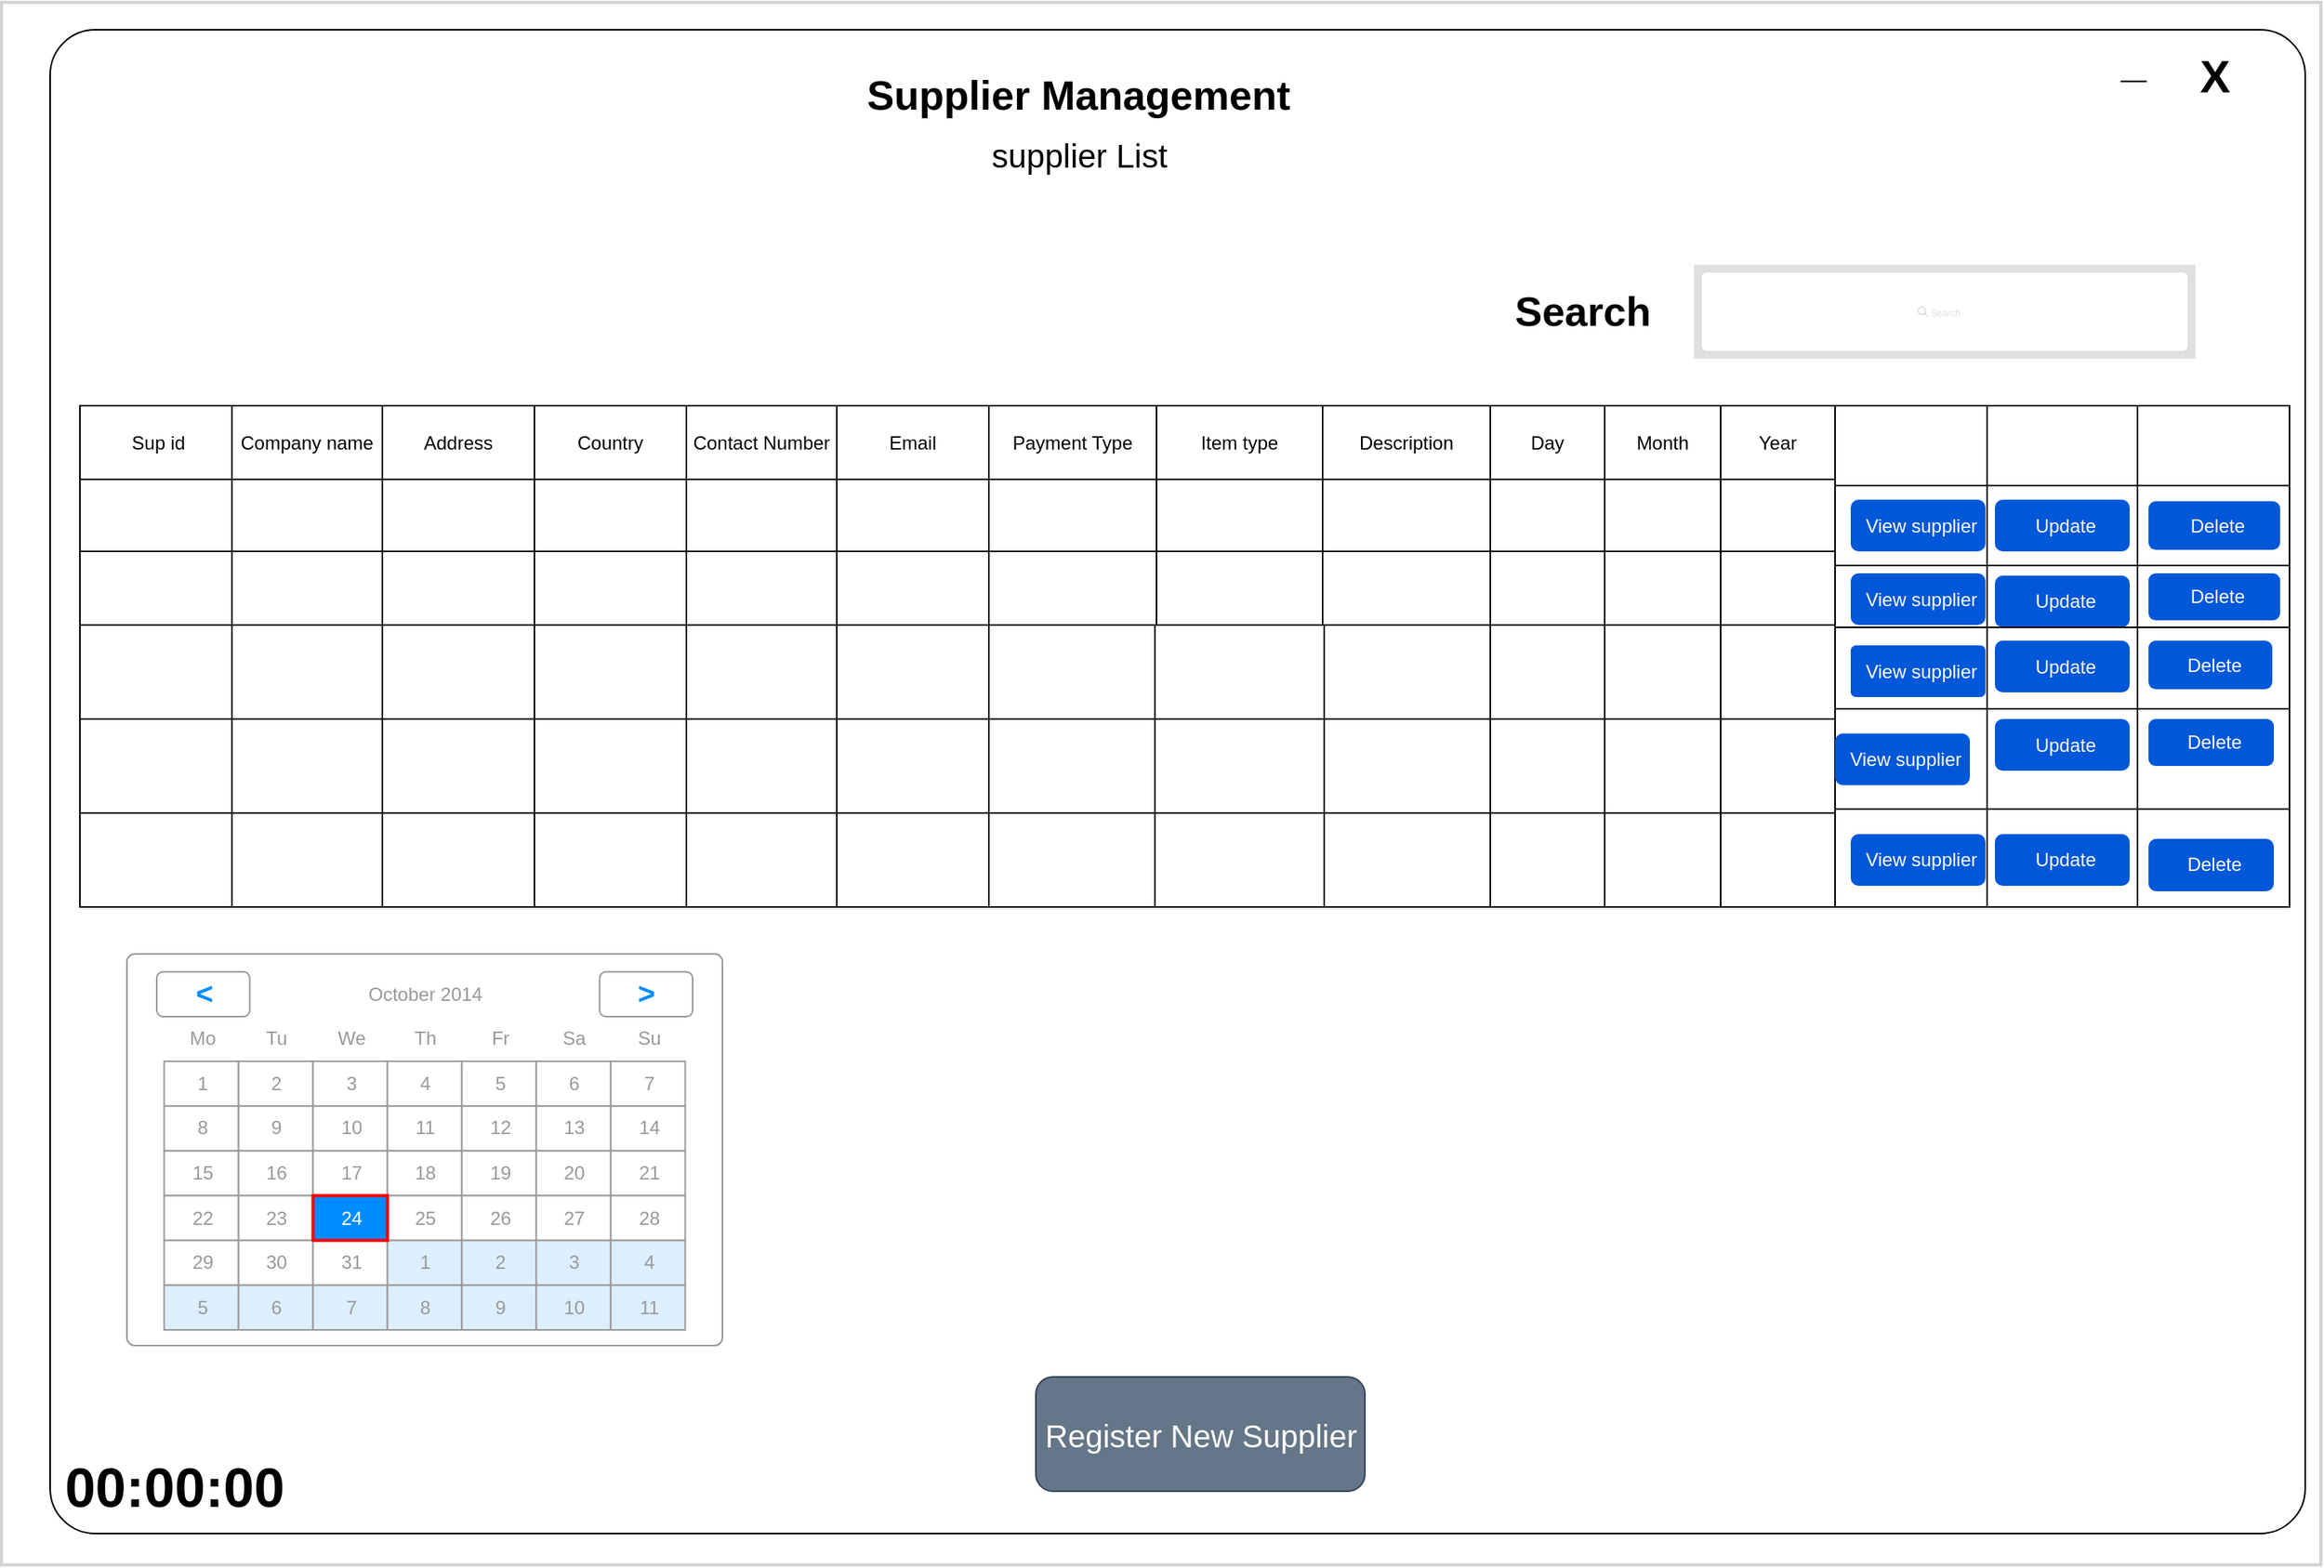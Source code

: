 <mxfile version="14.5.1" type="device"><diagram id="kwty3Pk2tfLTULHNOQ3b" name="Page-1"><mxGraphModel dx="2926" dy="1783" grid="1" gridSize="10" guides="1" tooltips="1" connect="1" arrows="1" fold="1" page="1" pageScale="1" pageWidth="827" pageHeight="1169" math="0" shadow="0"><root><mxCell id="0"/><mxCell id="1" parent="0"/><mxCell id="sN9y8DBqkrwXrqOVGQmd-1" value="" style="rounded=1;whiteSpace=wrap;html=1;arcSize=3;" parent="1" vertex="1"><mxGeometry x="151" y="380" width="1439" height="960" as="geometry"/></mxCell><mxCell id="sN9y8DBqkrwXrqOVGQmd-2" value="&lt;h1 style=&quot;font-size: 26px&quot;&gt;&lt;span&gt;&amp;nbsp;Supplier Management&lt;/span&gt;&lt;span style=&quot;font-weight: normal&quot;&gt;&amp;nbsp;&lt;/span&gt;&lt;br&gt;&lt;/h1&gt;" style="text;html=1;strokeColor=none;fillColor=none;spacing=5;spacingTop=-20;whiteSpace=wrap;overflow=hidden;rounded=0;" parent="1" vertex="1"><mxGeometry x="660" y="400" width="330" height="120" as="geometry"/></mxCell><mxCell id="sN9y8DBqkrwXrqOVGQmd-4" value="&lt;font style=&quot;font-size: 21px&quot;&gt;&amp;nbsp;supplier List&lt;/font&gt;" style="text;html=1;strokeColor=none;fillColor=none;align=center;verticalAlign=middle;whiteSpace=wrap;rounded=0;" parent="1" vertex="1"><mxGeometry x="660" y="440" width="290" height="40" as="geometry"/></mxCell><mxCell id="sN9y8DBqkrwXrqOVGQmd-5" value="" style="shape=table;html=1;whiteSpace=wrap;startSize=0;container=1;collapsible=0;childLayout=tableLayout;" parent="1" vertex="1"><mxGeometry x="170" y="620" width="290" height="140" as="geometry"/></mxCell><mxCell id="sN9y8DBqkrwXrqOVGQmd-6" value="" style="shape=partialRectangle;html=1;whiteSpace=wrap;collapsible=0;dropTarget=0;pointerEvents=0;fillColor=none;top=0;left=0;bottom=0;right=0;points=[[0,0.5],[1,0.5]];portConstraint=eastwest;" parent="sN9y8DBqkrwXrqOVGQmd-5" vertex="1"><mxGeometry width="290" height="47" as="geometry"/></mxCell><mxCell id="sN9y8DBqkrwXrqOVGQmd-7" value="&amp;nbsp;Sup id" style="shape=partialRectangle;html=1;whiteSpace=wrap;connectable=0;fillColor=none;top=0;left=0;bottom=0;right=0;overflow=hidden;" parent="sN9y8DBqkrwXrqOVGQmd-6" vertex="1"><mxGeometry width="97" height="47" as="geometry"/></mxCell><mxCell id="sN9y8DBqkrwXrqOVGQmd-8" value="Company name" style="shape=partialRectangle;html=1;whiteSpace=wrap;connectable=0;fillColor=none;top=0;left=0;bottom=0;right=0;overflow=hidden;" parent="sN9y8DBqkrwXrqOVGQmd-6" vertex="1"><mxGeometry x="97" width="96" height="47" as="geometry"/></mxCell><mxCell id="sN9y8DBqkrwXrqOVGQmd-9" value="Address" style="shape=partialRectangle;html=1;whiteSpace=wrap;connectable=0;fillColor=none;top=0;left=0;bottom=0;right=0;overflow=hidden;" parent="sN9y8DBqkrwXrqOVGQmd-6" vertex="1"><mxGeometry x="193" width="97" height="47" as="geometry"/></mxCell><mxCell id="sN9y8DBqkrwXrqOVGQmd-10" value="" style="shape=partialRectangle;html=1;whiteSpace=wrap;collapsible=0;dropTarget=0;pointerEvents=0;fillColor=none;top=0;left=0;bottom=0;right=0;points=[[0,0.5],[1,0.5]];portConstraint=eastwest;" parent="sN9y8DBqkrwXrqOVGQmd-5" vertex="1"><mxGeometry y="47" width="290" height="46" as="geometry"/></mxCell><mxCell id="sN9y8DBqkrwXrqOVGQmd-11" value="" style="shape=partialRectangle;html=1;whiteSpace=wrap;connectable=0;fillColor=none;top=0;left=0;bottom=0;right=0;overflow=hidden;" parent="sN9y8DBqkrwXrqOVGQmd-10" vertex="1"><mxGeometry width="97" height="46" as="geometry"/></mxCell><mxCell id="sN9y8DBqkrwXrqOVGQmd-12" value="" style="shape=partialRectangle;html=1;whiteSpace=wrap;connectable=0;fillColor=none;top=0;left=0;bottom=0;right=0;overflow=hidden;" parent="sN9y8DBqkrwXrqOVGQmd-10" vertex="1"><mxGeometry x="97" width="96" height="46" as="geometry"/></mxCell><mxCell id="sN9y8DBqkrwXrqOVGQmd-13" value="" style="shape=partialRectangle;html=1;whiteSpace=wrap;connectable=0;fillColor=none;top=0;left=0;bottom=0;right=0;overflow=hidden;" parent="sN9y8DBqkrwXrqOVGQmd-10" vertex="1"><mxGeometry x="193" width="97" height="46" as="geometry"/></mxCell><mxCell id="sN9y8DBqkrwXrqOVGQmd-14" value="" style="shape=partialRectangle;html=1;whiteSpace=wrap;collapsible=0;dropTarget=0;pointerEvents=0;fillColor=none;top=0;left=0;bottom=0;right=0;points=[[0,0.5],[1,0.5]];portConstraint=eastwest;" parent="sN9y8DBqkrwXrqOVGQmd-5" vertex="1"><mxGeometry y="93" width="290" height="47" as="geometry"/></mxCell><mxCell id="sN9y8DBqkrwXrqOVGQmd-15" value="" style="shape=partialRectangle;html=1;whiteSpace=wrap;connectable=0;fillColor=none;top=0;left=0;bottom=0;right=0;overflow=hidden;" parent="sN9y8DBqkrwXrqOVGQmd-14" vertex="1"><mxGeometry width="97" height="47" as="geometry"/></mxCell><mxCell id="sN9y8DBqkrwXrqOVGQmd-16" value="" style="shape=partialRectangle;html=1;whiteSpace=wrap;connectable=0;fillColor=none;top=0;left=0;bottom=0;right=0;overflow=hidden;" parent="sN9y8DBqkrwXrqOVGQmd-14" vertex="1"><mxGeometry x="97" width="96" height="47" as="geometry"/></mxCell><mxCell id="sN9y8DBqkrwXrqOVGQmd-17" value="" style="shape=partialRectangle;html=1;whiteSpace=wrap;connectable=0;fillColor=none;top=0;left=0;bottom=0;right=0;overflow=hidden;" parent="sN9y8DBqkrwXrqOVGQmd-14" vertex="1"><mxGeometry x="193" width="97" height="47" as="geometry"/></mxCell><mxCell id="sN9y8DBqkrwXrqOVGQmd-18" value="" style="shape=table;html=1;whiteSpace=wrap;startSize=0;container=1;collapsible=0;childLayout=tableLayout;" parent="1" vertex="1"><mxGeometry x="460" y="620" width="290" height="140" as="geometry"/></mxCell><mxCell id="sN9y8DBqkrwXrqOVGQmd-19" value="" style="shape=partialRectangle;html=1;whiteSpace=wrap;collapsible=0;dropTarget=0;pointerEvents=0;fillColor=none;top=0;left=0;bottom=0;right=0;points=[[0,0.5],[1,0.5]];portConstraint=eastwest;" parent="sN9y8DBqkrwXrqOVGQmd-18" vertex="1"><mxGeometry width="290" height="47" as="geometry"/></mxCell><mxCell id="sN9y8DBqkrwXrqOVGQmd-20" value="Country" style="shape=partialRectangle;html=1;whiteSpace=wrap;connectable=0;fillColor=none;top=0;left=0;bottom=0;right=0;overflow=hidden;" parent="sN9y8DBqkrwXrqOVGQmd-19" vertex="1"><mxGeometry width="97" height="47" as="geometry"/></mxCell><mxCell id="sN9y8DBqkrwXrqOVGQmd-21" value="Contact Number" style="shape=partialRectangle;html=1;whiteSpace=wrap;connectable=0;fillColor=none;top=0;left=0;bottom=0;right=0;overflow=hidden;" parent="sN9y8DBqkrwXrqOVGQmd-19" vertex="1"><mxGeometry x="97" width="96" height="47" as="geometry"/></mxCell><mxCell id="sN9y8DBqkrwXrqOVGQmd-22" value="Email" style="shape=partialRectangle;html=1;whiteSpace=wrap;connectable=0;fillColor=none;top=0;left=0;bottom=0;right=0;overflow=hidden;" parent="sN9y8DBqkrwXrqOVGQmd-19" vertex="1"><mxGeometry x="193" width="97" height="47" as="geometry"/></mxCell><mxCell id="sN9y8DBqkrwXrqOVGQmd-23" value="" style="shape=partialRectangle;html=1;whiteSpace=wrap;collapsible=0;dropTarget=0;pointerEvents=0;fillColor=none;top=0;left=0;bottom=0;right=0;points=[[0,0.5],[1,0.5]];portConstraint=eastwest;" parent="sN9y8DBqkrwXrqOVGQmd-18" vertex="1"><mxGeometry y="47" width="290" height="46" as="geometry"/></mxCell><mxCell id="sN9y8DBqkrwXrqOVGQmd-24" value="" style="shape=partialRectangle;html=1;whiteSpace=wrap;connectable=0;fillColor=none;top=0;left=0;bottom=0;right=0;overflow=hidden;" parent="sN9y8DBqkrwXrqOVGQmd-23" vertex="1"><mxGeometry width="97" height="46" as="geometry"/></mxCell><mxCell id="sN9y8DBqkrwXrqOVGQmd-25" value="" style="shape=partialRectangle;html=1;whiteSpace=wrap;connectable=0;fillColor=none;top=0;left=0;bottom=0;right=0;overflow=hidden;" parent="sN9y8DBqkrwXrqOVGQmd-23" vertex="1"><mxGeometry x="97" width="96" height="46" as="geometry"/></mxCell><mxCell id="sN9y8DBqkrwXrqOVGQmd-26" value="" style="shape=partialRectangle;html=1;whiteSpace=wrap;connectable=0;fillColor=none;top=0;left=0;bottom=0;right=0;overflow=hidden;" parent="sN9y8DBqkrwXrqOVGQmd-23" vertex="1"><mxGeometry x="193" width="97" height="46" as="geometry"/></mxCell><mxCell id="sN9y8DBqkrwXrqOVGQmd-27" value="" style="shape=partialRectangle;html=1;whiteSpace=wrap;collapsible=0;dropTarget=0;pointerEvents=0;fillColor=none;top=0;left=0;bottom=0;right=0;points=[[0,0.5],[1,0.5]];portConstraint=eastwest;" parent="sN9y8DBqkrwXrqOVGQmd-18" vertex="1"><mxGeometry y="93" width="290" height="47" as="geometry"/></mxCell><mxCell id="sN9y8DBqkrwXrqOVGQmd-28" value="" style="shape=partialRectangle;html=1;whiteSpace=wrap;connectable=0;fillColor=none;top=0;left=0;bottom=0;right=0;overflow=hidden;" parent="sN9y8DBqkrwXrqOVGQmd-27" vertex="1"><mxGeometry width="97" height="47" as="geometry"/></mxCell><mxCell id="sN9y8DBqkrwXrqOVGQmd-29" value="" style="shape=partialRectangle;html=1;whiteSpace=wrap;connectable=0;fillColor=none;top=0;left=0;bottom=0;right=0;overflow=hidden;" parent="sN9y8DBqkrwXrqOVGQmd-27" vertex="1"><mxGeometry x="97" width="96" height="47" as="geometry"/></mxCell><mxCell id="sN9y8DBqkrwXrqOVGQmd-30" value="" style="shape=partialRectangle;html=1;whiteSpace=wrap;connectable=0;fillColor=none;top=0;left=0;bottom=0;right=0;overflow=hidden;" parent="sN9y8DBqkrwXrqOVGQmd-27" vertex="1"><mxGeometry x="193" width="97" height="47" as="geometry"/></mxCell><mxCell id="sN9y8DBqkrwXrqOVGQmd-44" value="" style="shape=table;html=1;whiteSpace=wrap;startSize=0;container=1;collapsible=0;childLayout=tableLayout;" parent="1" vertex="1"><mxGeometry x="750" y="620" width="320" height="140" as="geometry"/></mxCell><mxCell id="sN9y8DBqkrwXrqOVGQmd-45" value="" style="shape=partialRectangle;html=1;whiteSpace=wrap;collapsible=0;dropTarget=0;pointerEvents=0;fillColor=none;top=0;left=0;bottom=0;right=0;points=[[0,0.5],[1,0.5]];portConstraint=eastwest;" parent="sN9y8DBqkrwXrqOVGQmd-44" vertex="1"><mxGeometry width="320" height="47" as="geometry"/></mxCell><mxCell id="sN9y8DBqkrwXrqOVGQmd-46" value="Payment Type" style="shape=partialRectangle;html=1;whiteSpace=wrap;connectable=0;fillColor=none;top=0;left=0;bottom=0;right=0;overflow=hidden;" parent="sN9y8DBqkrwXrqOVGQmd-45" vertex="1"><mxGeometry width="107" height="47" as="geometry"/></mxCell><mxCell id="sN9y8DBqkrwXrqOVGQmd-47" value="Item type" style="shape=partialRectangle;html=1;whiteSpace=wrap;connectable=0;fillColor=none;top=0;left=0;bottom=0;right=0;overflow=hidden;" parent="sN9y8DBqkrwXrqOVGQmd-45" vertex="1"><mxGeometry x="107" width="106" height="47" as="geometry"/></mxCell><mxCell id="sN9y8DBqkrwXrqOVGQmd-48" value="Description" style="shape=partialRectangle;html=1;whiteSpace=wrap;connectable=0;fillColor=none;top=0;left=0;bottom=0;right=0;overflow=hidden;" parent="sN9y8DBqkrwXrqOVGQmd-45" vertex="1"><mxGeometry x="213" width="107" height="47" as="geometry"/></mxCell><mxCell id="sN9y8DBqkrwXrqOVGQmd-49" value="" style="shape=partialRectangle;html=1;whiteSpace=wrap;collapsible=0;dropTarget=0;pointerEvents=0;fillColor=none;top=0;left=0;bottom=0;right=0;points=[[0,0.5],[1,0.5]];portConstraint=eastwest;" parent="sN9y8DBqkrwXrqOVGQmd-44" vertex="1"><mxGeometry y="47" width="320" height="46" as="geometry"/></mxCell><mxCell id="sN9y8DBqkrwXrqOVGQmd-50" value="" style="shape=partialRectangle;html=1;whiteSpace=wrap;connectable=0;fillColor=none;top=0;left=0;bottom=0;right=0;overflow=hidden;" parent="sN9y8DBqkrwXrqOVGQmd-49" vertex="1"><mxGeometry width="107" height="46" as="geometry"/></mxCell><mxCell id="sN9y8DBqkrwXrqOVGQmd-51" value="" style="shape=partialRectangle;html=1;whiteSpace=wrap;connectable=0;fillColor=none;top=0;left=0;bottom=0;right=0;overflow=hidden;" parent="sN9y8DBqkrwXrqOVGQmd-49" vertex="1"><mxGeometry x="107" width="106" height="46" as="geometry"/></mxCell><mxCell id="sN9y8DBqkrwXrqOVGQmd-52" value="" style="shape=partialRectangle;html=1;whiteSpace=wrap;connectable=0;fillColor=none;top=0;left=0;bottom=0;right=0;overflow=hidden;" parent="sN9y8DBqkrwXrqOVGQmd-49" vertex="1"><mxGeometry x="213" width="107" height="46" as="geometry"/></mxCell><mxCell id="sN9y8DBqkrwXrqOVGQmd-53" value="" style="shape=partialRectangle;html=1;whiteSpace=wrap;collapsible=0;dropTarget=0;pointerEvents=0;fillColor=none;top=0;left=0;bottom=0;right=0;points=[[0,0.5],[1,0.5]];portConstraint=eastwest;" parent="sN9y8DBqkrwXrqOVGQmd-44" vertex="1"><mxGeometry y="93" width="320" height="47" as="geometry"/></mxCell><mxCell id="sN9y8DBqkrwXrqOVGQmd-54" value="" style="shape=partialRectangle;html=1;whiteSpace=wrap;connectable=0;fillColor=none;top=0;left=0;bottom=0;right=0;overflow=hidden;" parent="sN9y8DBqkrwXrqOVGQmd-53" vertex="1"><mxGeometry width="107" height="47" as="geometry"/></mxCell><mxCell id="sN9y8DBqkrwXrqOVGQmd-55" value="" style="shape=partialRectangle;html=1;whiteSpace=wrap;connectable=0;fillColor=none;top=0;left=0;bottom=0;right=0;overflow=hidden;" parent="sN9y8DBqkrwXrqOVGQmd-53" vertex="1"><mxGeometry x="107" width="106" height="47" as="geometry"/></mxCell><mxCell id="sN9y8DBqkrwXrqOVGQmd-56" value="" style="shape=partialRectangle;html=1;whiteSpace=wrap;connectable=0;fillColor=none;top=0;left=0;bottom=0;right=0;overflow=hidden;" parent="sN9y8DBqkrwXrqOVGQmd-53" vertex="1"><mxGeometry x="213" width="107" height="47" as="geometry"/></mxCell><mxCell id="sN9y8DBqkrwXrqOVGQmd-57" value="&lt;font style=&quot;font-size: 29px&quot;&gt;X&lt;/font&gt;" style="text;strokeColor=none;fillColor=none;html=1;fontSize=24;fontStyle=1;verticalAlign=middle;align=center;rounded=1;" parent="1" vertex="1"><mxGeometry x="1482" y="390" width="100" height="40" as="geometry"/></mxCell><mxCell id="sN9y8DBqkrwXrqOVGQmd-58" value="&lt;span style=&quot;font-size: 29px&quot;&gt;_&lt;/span&gt;" style="text;strokeColor=none;fillColor=none;html=1;fontSize=24;fontStyle=1;verticalAlign=middle;align=center;rounded=1;" parent="1" vertex="1"><mxGeometry x="1430" y="380" width="100" height="40" as="geometry"/></mxCell><mxCell id="ANf_XXCrDYu9uaeZi2je-2" value="&lt;font style=&quot;font-size: 20px&quot;&gt;Register New Supplier&lt;/font&gt;" style="rounded=1;fillColor=#647687;strokeColor=#314354;html=1;fontColor=#ffffff;align=center;verticalAlign=middle;fontStyle=0;fontSize=12" parent="1" vertex="1"><mxGeometry x="780" y="1240" width="210" height="73" as="geometry"/></mxCell><mxCell id="ANf_XXCrDYu9uaeZi2je-3" value="" style="shape=rect;fillColor=#e0e0e0;strokeColor=none;" parent="1" vertex="1"><mxGeometry x="1200" y="530" width="320" height="60" as="geometry"/></mxCell><mxCell id="ANf_XXCrDYu9uaeZi2je-4" value="" style="html=1;strokeWidth=1;shadow=0;dashed=0;shape=mxgraph.ios7ui.marginRect;rx=3;ry=3;rectMargin=5;strokeColor=none;" parent="ANf_XXCrDYu9uaeZi2je-3" vertex="1"><mxGeometry width="320" height="60" as="geometry"/></mxCell><mxCell id="ANf_XXCrDYu9uaeZi2je-5" value="Search" style="shape=mxgraph.ios7.icons.looking_glass;strokeColor=#e0e0e0;fillColor=none;fontColor=#e0e0e0;labelPosition=right;verticalLabelPosition=middle;align=left;verticalAlign=middle;fontSize=6;fontStyle=0;spacingTop=2;" parent="ANf_XXCrDYu9uaeZi2je-3" vertex="1"><mxGeometry x="0.5" y="0.5" width="6" height="6" relative="1" as="geometry"><mxPoint x="-17" y="-3" as="offset"/></mxGeometry></mxCell><mxCell id="ANf_XXCrDYu9uaeZi2je-6" value="&lt;font style=&quot;font-size: 35px&quot;&gt;00:00:00&lt;/font&gt;" style="text;strokeColor=none;fillColor=none;html=1;fontSize=24;fontStyle=1;verticalAlign=middle;align=center;rounded=1;" parent="1" vertex="1"><mxGeometry x="180" y="1290" width="100" height="40" as="geometry"/></mxCell><mxCell id="ANf_XXCrDYu9uaeZi2je-7" value="&lt;font style=&quot;font-size: 26px&quot;&gt;&amp;nbsp;&lt;font style=&quot;font-size: 26px&quot;&gt;&lt;b&gt;Search&lt;/b&gt;&lt;/font&gt;&lt;/font&gt;" style="text;html=1;align=center;verticalAlign=middle;resizable=0;points=[];autosize=1;" parent="1" vertex="1"><mxGeometry x="1070" y="550" width="110" height="20" as="geometry"/></mxCell><mxCell id="ANf_XXCrDYu9uaeZi2je-8" value="" style="shape=table;html=1;whiteSpace=wrap;startSize=0;container=1;collapsible=0;childLayout=tableLayout;" parent="1" vertex="1"><mxGeometry x="1070" y="620" width="220" height="140" as="geometry"/></mxCell><mxCell id="ANf_XXCrDYu9uaeZi2je-9" value="" style="shape=partialRectangle;html=1;whiteSpace=wrap;collapsible=0;dropTarget=0;pointerEvents=0;fillColor=none;top=0;left=0;bottom=0;right=0;points=[[0,0.5],[1,0.5]];portConstraint=eastwest;" parent="ANf_XXCrDYu9uaeZi2je-8" vertex="1"><mxGeometry width="220" height="47" as="geometry"/></mxCell><mxCell id="ANf_XXCrDYu9uaeZi2je-10" value="Day" style="shape=partialRectangle;html=1;whiteSpace=wrap;connectable=0;fillColor=none;top=0;left=0;bottom=0;right=0;overflow=hidden;" parent="ANf_XXCrDYu9uaeZi2je-9" vertex="1"><mxGeometry width="73" height="47" as="geometry"/></mxCell><mxCell id="ANf_XXCrDYu9uaeZi2je-11" value="Month" style="shape=partialRectangle;html=1;whiteSpace=wrap;connectable=0;fillColor=none;top=0;left=0;bottom=0;right=0;overflow=hidden;" parent="ANf_XXCrDYu9uaeZi2je-9" vertex="1"><mxGeometry x="73" width="74" height="47" as="geometry"/></mxCell><mxCell id="ANf_XXCrDYu9uaeZi2je-12" value="Year" style="shape=partialRectangle;html=1;whiteSpace=wrap;connectable=0;fillColor=none;top=0;left=0;bottom=0;right=0;overflow=hidden;" parent="ANf_XXCrDYu9uaeZi2je-9" vertex="1"><mxGeometry x="147" width="73" height="47" as="geometry"/></mxCell><mxCell id="ANf_XXCrDYu9uaeZi2je-13" value="" style="shape=partialRectangle;html=1;whiteSpace=wrap;collapsible=0;dropTarget=0;pointerEvents=0;fillColor=none;top=0;left=0;bottom=0;right=0;points=[[0,0.5],[1,0.5]];portConstraint=eastwest;" parent="ANf_XXCrDYu9uaeZi2je-8" vertex="1"><mxGeometry y="47" width="220" height="46" as="geometry"/></mxCell><mxCell id="ANf_XXCrDYu9uaeZi2je-14" value="" style="shape=partialRectangle;html=1;whiteSpace=wrap;connectable=0;fillColor=none;top=0;left=0;bottom=0;right=0;overflow=hidden;" parent="ANf_XXCrDYu9uaeZi2je-13" vertex="1"><mxGeometry width="73" height="46" as="geometry"/></mxCell><mxCell id="ANf_XXCrDYu9uaeZi2je-15" value="" style="shape=partialRectangle;html=1;whiteSpace=wrap;connectable=0;fillColor=none;top=0;left=0;bottom=0;right=0;overflow=hidden;" parent="ANf_XXCrDYu9uaeZi2je-13" vertex="1"><mxGeometry x="73" width="74" height="46" as="geometry"/></mxCell><mxCell id="ANf_XXCrDYu9uaeZi2je-16" value="" style="shape=partialRectangle;html=1;whiteSpace=wrap;connectable=0;fillColor=none;top=0;left=0;bottom=0;right=0;overflow=hidden;" parent="ANf_XXCrDYu9uaeZi2je-13" vertex="1"><mxGeometry x="147" width="73" height="46" as="geometry"/></mxCell><mxCell id="ANf_XXCrDYu9uaeZi2je-17" value="" style="shape=partialRectangle;html=1;whiteSpace=wrap;collapsible=0;dropTarget=0;pointerEvents=0;fillColor=none;top=0;left=0;bottom=0;right=0;points=[[0,0.5],[1,0.5]];portConstraint=eastwest;" parent="ANf_XXCrDYu9uaeZi2je-8" vertex="1"><mxGeometry y="93" width="220" height="47" as="geometry"/></mxCell><mxCell id="ANf_XXCrDYu9uaeZi2je-18" value="" style="shape=partialRectangle;html=1;whiteSpace=wrap;connectable=0;fillColor=none;top=0;left=0;bottom=0;right=0;overflow=hidden;" parent="ANf_XXCrDYu9uaeZi2je-17" vertex="1"><mxGeometry width="73" height="47" as="geometry"/></mxCell><mxCell id="ANf_XXCrDYu9uaeZi2je-19" value="" style="shape=partialRectangle;html=1;whiteSpace=wrap;connectable=0;fillColor=none;top=0;left=0;bottom=0;right=0;overflow=hidden;" parent="ANf_XXCrDYu9uaeZi2je-17" vertex="1"><mxGeometry x="73" width="74" height="47" as="geometry"/></mxCell><mxCell id="ANf_XXCrDYu9uaeZi2je-20" value="" style="shape=partialRectangle;html=1;whiteSpace=wrap;connectable=0;fillColor=none;top=0;left=0;bottom=0;right=0;overflow=hidden;" parent="ANf_XXCrDYu9uaeZi2je-17" vertex="1"><mxGeometry x="147" width="73" height="47" as="geometry"/></mxCell><mxCell id="ANf_XXCrDYu9uaeZi2je-34" value="" style="shape=table;html=1;whiteSpace=wrap;startSize=0;container=1;collapsible=0;childLayout=tableLayout;" parent="1" vertex="1"><mxGeometry x="170" y="760" width="290" height="180" as="geometry"/></mxCell><mxCell id="ANf_XXCrDYu9uaeZi2je-35" value="" style="shape=partialRectangle;html=1;whiteSpace=wrap;collapsible=0;dropTarget=0;pointerEvents=0;fillColor=none;top=0;left=0;bottom=0;right=0;points=[[0,0.5],[1,0.5]];portConstraint=eastwest;" parent="ANf_XXCrDYu9uaeZi2je-34" vertex="1"><mxGeometry width="290" height="60" as="geometry"/></mxCell><mxCell id="ANf_XXCrDYu9uaeZi2je-36" value="" style="shape=partialRectangle;html=1;whiteSpace=wrap;connectable=0;fillColor=none;top=0;left=0;bottom=0;right=0;overflow=hidden;" parent="ANf_XXCrDYu9uaeZi2je-35" vertex="1"><mxGeometry width="97" height="60" as="geometry"/></mxCell><mxCell id="ANf_XXCrDYu9uaeZi2je-37" value="" style="shape=partialRectangle;html=1;whiteSpace=wrap;connectable=0;fillColor=none;top=0;left=0;bottom=0;right=0;overflow=hidden;" parent="ANf_XXCrDYu9uaeZi2je-35" vertex="1"><mxGeometry x="97" width="96" height="60" as="geometry"/></mxCell><mxCell id="ANf_XXCrDYu9uaeZi2je-38" value="" style="shape=partialRectangle;html=1;whiteSpace=wrap;connectable=0;fillColor=none;top=0;left=0;bottom=0;right=0;overflow=hidden;" parent="ANf_XXCrDYu9uaeZi2je-35" vertex="1"><mxGeometry x="193" width="97" height="60" as="geometry"/></mxCell><mxCell id="ANf_XXCrDYu9uaeZi2je-39" value="" style="shape=partialRectangle;html=1;whiteSpace=wrap;collapsible=0;dropTarget=0;pointerEvents=0;fillColor=none;top=0;left=0;bottom=0;right=0;points=[[0,0.5],[1,0.5]];portConstraint=eastwest;" parent="ANf_XXCrDYu9uaeZi2je-34" vertex="1"><mxGeometry y="60" width="290" height="60" as="geometry"/></mxCell><mxCell id="ANf_XXCrDYu9uaeZi2je-40" value="" style="shape=partialRectangle;html=1;whiteSpace=wrap;connectable=0;fillColor=none;top=0;left=0;bottom=0;right=0;overflow=hidden;" parent="ANf_XXCrDYu9uaeZi2je-39" vertex="1"><mxGeometry width="97" height="60" as="geometry"/></mxCell><mxCell id="ANf_XXCrDYu9uaeZi2je-41" value="" style="shape=partialRectangle;html=1;whiteSpace=wrap;connectable=0;fillColor=none;top=0;left=0;bottom=0;right=0;overflow=hidden;" parent="ANf_XXCrDYu9uaeZi2je-39" vertex="1"><mxGeometry x="97" width="96" height="60" as="geometry"/></mxCell><mxCell id="ANf_XXCrDYu9uaeZi2je-42" value="" style="shape=partialRectangle;html=1;whiteSpace=wrap;connectable=0;fillColor=none;top=0;left=0;bottom=0;right=0;overflow=hidden;" parent="ANf_XXCrDYu9uaeZi2je-39" vertex="1"><mxGeometry x="193" width="97" height="60" as="geometry"/></mxCell><mxCell id="ANf_XXCrDYu9uaeZi2je-43" value="" style="shape=partialRectangle;html=1;whiteSpace=wrap;collapsible=0;dropTarget=0;pointerEvents=0;fillColor=none;top=0;left=0;bottom=0;right=0;points=[[0,0.5],[1,0.5]];portConstraint=eastwest;" parent="ANf_XXCrDYu9uaeZi2je-34" vertex="1"><mxGeometry y="120" width="290" height="60" as="geometry"/></mxCell><mxCell id="ANf_XXCrDYu9uaeZi2je-44" value="" style="shape=partialRectangle;html=1;whiteSpace=wrap;connectable=0;fillColor=none;top=0;left=0;bottom=0;right=0;overflow=hidden;" parent="ANf_XXCrDYu9uaeZi2je-43" vertex="1"><mxGeometry width="97" height="60" as="geometry"/></mxCell><mxCell id="ANf_XXCrDYu9uaeZi2je-45" value="" style="shape=partialRectangle;html=1;whiteSpace=wrap;connectable=0;fillColor=none;top=0;left=0;bottom=0;right=0;overflow=hidden;" parent="ANf_XXCrDYu9uaeZi2je-43" vertex="1"><mxGeometry x="97" width="96" height="60" as="geometry"/></mxCell><mxCell id="ANf_XXCrDYu9uaeZi2je-46" value="" style="shape=partialRectangle;html=1;whiteSpace=wrap;connectable=0;fillColor=none;top=0;left=0;bottom=0;right=0;overflow=hidden;" parent="ANf_XXCrDYu9uaeZi2je-43" vertex="1"><mxGeometry x="193" width="97" height="60" as="geometry"/></mxCell><mxCell id="ANf_XXCrDYu9uaeZi2je-47" value="" style="shape=table;html=1;whiteSpace=wrap;startSize=0;container=1;collapsible=0;childLayout=tableLayout;" parent="1" vertex="1"><mxGeometry x="460" y="760" width="290" height="180" as="geometry"/></mxCell><mxCell id="ANf_XXCrDYu9uaeZi2je-48" value="" style="shape=partialRectangle;html=1;whiteSpace=wrap;collapsible=0;dropTarget=0;pointerEvents=0;fillColor=none;top=0;left=0;bottom=0;right=0;points=[[0,0.5],[1,0.5]];portConstraint=eastwest;" parent="ANf_XXCrDYu9uaeZi2je-47" vertex="1"><mxGeometry width="290" height="60" as="geometry"/></mxCell><mxCell id="ANf_XXCrDYu9uaeZi2je-49" value="" style="shape=partialRectangle;html=1;whiteSpace=wrap;connectable=0;fillColor=none;top=0;left=0;bottom=0;right=0;overflow=hidden;" parent="ANf_XXCrDYu9uaeZi2je-48" vertex="1"><mxGeometry width="97" height="60" as="geometry"/></mxCell><mxCell id="ANf_XXCrDYu9uaeZi2je-50" value="" style="shape=partialRectangle;html=1;whiteSpace=wrap;connectable=0;fillColor=none;top=0;left=0;bottom=0;right=0;overflow=hidden;" parent="ANf_XXCrDYu9uaeZi2je-48" vertex="1"><mxGeometry x="97" width="96" height="60" as="geometry"/></mxCell><mxCell id="ANf_XXCrDYu9uaeZi2je-51" value="" style="shape=partialRectangle;html=1;whiteSpace=wrap;connectable=0;fillColor=none;top=0;left=0;bottom=0;right=0;overflow=hidden;" parent="ANf_XXCrDYu9uaeZi2je-48" vertex="1"><mxGeometry x="193" width="97" height="60" as="geometry"/></mxCell><mxCell id="ANf_XXCrDYu9uaeZi2je-52" value="" style="shape=partialRectangle;html=1;whiteSpace=wrap;collapsible=0;dropTarget=0;pointerEvents=0;fillColor=none;top=0;left=0;bottom=0;right=0;points=[[0,0.5],[1,0.5]];portConstraint=eastwest;" parent="ANf_XXCrDYu9uaeZi2je-47" vertex="1"><mxGeometry y="60" width="290" height="60" as="geometry"/></mxCell><mxCell id="ANf_XXCrDYu9uaeZi2je-53" value="" style="shape=partialRectangle;html=1;whiteSpace=wrap;connectable=0;fillColor=none;top=0;left=0;bottom=0;right=0;overflow=hidden;" parent="ANf_XXCrDYu9uaeZi2je-52" vertex="1"><mxGeometry width="97" height="60" as="geometry"/></mxCell><mxCell id="ANf_XXCrDYu9uaeZi2je-54" value="" style="shape=partialRectangle;html=1;whiteSpace=wrap;connectable=0;fillColor=none;top=0;left=0;bottom=0;right=0;overflow=hidden;" parent="ANf_XXCrDYu9uaeZi2je-52" vertex="1"><mxGeometry x="97" width="96" height="60" as="geometry"/></mxCell><mxCell id="ANf_XXCrDYu9uaeZi2je-55" value="" style="shape=partialRectangle;html=1;whiteSpace=wrap;connectable=0;fillColor=none;top=0;left=0;bottom=0;right=0;overflow=hidden;" parent="ANf_XXCrDYu9uaeZi2je-52" vertex="1"><mxGeometry x="193" width="97" height="60" as="geometry"/></mxCell><mxCell id="ANf_XXCrDYu9uaeZi2je-56" value="" style="shape=partialRectangle;html=1;whiteSpace=wrap;collapsible=0;dropTarget=0;pointerEvents=0;fillColor=none;top=0;left=0;bottom=0;right=0;points=[[0,0.5],[1,0.5]];portConstraint=eastwest;" parent="ANf_XXCrDYu9uaeZi2je-47" vertex="1"><mxGeometry y="120" width="290" height="60" as="geometry"/></mxCell><mxCell id="ANf_XXCrDYu9uaeZi2je-57" value="" style="shape=partialRectangle;html=1;whiteSpace=wrap;connectable=0;fillColor=none;top=0;left=0;bottom=0;right=0;overflow=hidden;" parent="ANf_XXCrDYu9uaeZi2je-56" vertex="1"><mxGeometry width="97" height="60" as="geometry"/></mxCell><mxCell id="ANf_XXCrDYu9uaeZi2je-58" value="" style="shape=partialRectangle;html=1;whiteSpace=wrap;connectable=0;fillColor=none;top=0;left=0;bottom=0;right=0;overflow=hidden;" parent="ANf_XXCrDYu9uaeZi2je-56" vertex="1"><mxGeometry x="97" width="96" height="60" as="geometry"/></mxCell><mxCell id="ANf_XXCrDYu9uaeZi2je-59" value="" style="shape=partialRectangle;html=1;whiteSpace=wrap;connectable=0;fillColor=none;top=0;left=0;bottom=0;right=0;overflow=hidden;" parent="ANf_XXCrDYu9uaeZi2je-56" vertex="1"><mxGeometry x="193" width="97" height="60" as="geometry"/></mxCell><mxCell id="ANf_XXCrDYu9uaeZi2je-60" value="" style="shape=table;html=1;whiteSpace=wrap;startSize=0;container=1;collapsible=0;childLayout=tableLayout;" parent="1" vertex="1"><mxGeometry x="750" y="760" width="320" height="180" as="geometry"/></mxCell><mxCell id="ANf_XXCrDYu9uaeZi2je-61" value="" style="shape=partialRectangle;html=1;whiteSpace=wrap;collapsible=0;dropTarget=0;pointerEvents=0;fillColor=none;top=0;left=0;bottom=0;right=0;points=[[0,0.5],[1,0.5]];portConstraint=eastwest;" parent="ANf_XXCrDYu9uaeZi2je-60" vertex="1"><mxGeometry width="320" height="60" as="geometry"/></mxCell><mxCell id="ANf_XXCrDYu9uaeZi2je-62" value="" style="shape=partialRectangle;html=1;whiteSpace=wrap;connectable=0;fillColor=none;top=0;left=0;bottom=0;right=0;overflow=hidden;" parent="ANf_XXCrDYu9uaeZi2je-61" vertex="1"><mxGeometry width="106" height="60" as="geometry"/></mxCell><mxCell id="ANf_XXCrDYu9uaeZi2je-63" value="" style="shape=partialRectangle;html=1;whiteSpace=wrap;connectable=0;fillColor=none;top=0;left=0;bottom=0;right=0;overflow=hidden;" parent="ANf_XXCrDYu9uaeZi2je-61" vertex="1"><mxGeometry x="106" width="108" height="60" as="geometry"/></mxCell><mxCell id="ANf_XXCrDYu9uaeZi2je-64" value="" style="shape=partialRectangle;html=1;whiteSpace=wrap;connectable=0;fillColor=none;top=0;left=0;bottom=0;right=0;overflow=hidden;" parent="ANf_XXCrDYu9uaeZi2je-61" vertex="1"><mxGeometry x="214" width="106" height="60" as="geometry"/></mxCell><mxCell id="ANf_XXCrDYu9uaeZi2je-65" value="" style="shape=partialRectangle;html=1;whiteSpace=wrap;collapsible=0;dropTarget=0;pointerEvents=0;fillColor=none;top=0;left=0;bottom=0;right=0;points=[[0,0.5],[1,0.5]];portConstraint=eastwest;" parent="ANf_XXCrDYu9uaeZi2je-60" vertex="1"><mxGeometry y="60" width="320" height="60" as="geometry"/></mxCell><mxCell id="ANf_XXCrDYu9uaeZi2je-66" value="" style="shape=partialRectangle;html=1;whiteSpace=wrap;connectable=0;fillColor=none;top=0;left=0;bottom=0;right=0;overflow=hidden;" parent="ANf_XXCrDYu9uaeZi2je-65" vertex="1"><mxGeometry width="106" height="60" as="geometry"/></mxCell><mxCell id="ANf_XXCrDYu9uaeZi2je-67" value="" style="shape=partialRectangle;html=1;whiteSpace=wrap;connectable=0;fillColor=none;top=0;left=0;bottom=0;right=0;overflow=hidden;" parent="ANf_XXCrDYu9uaeZi2je-65" vertex="1"><mxGeometry x="106" width="108" height="60" as="geometry"/></mxCell><mxCell id="ANf_XXCrDYu9uaeZi2je-68" value="" style="shape=partialRectangle;html=1;whiteSpace=wrap;connectable=0;fillColor=none;top=0;left=0;bottom=0;right=0;overflow=hidden;" parent="ANf_XXCrDYu9uaeZi2je-65" vertex="1"><mxGeometry x="214" width="106" height="60" as="geometry"/></mxCell><mxCell id="ANf_XXCrDYu9uaeZi2je-69" value="" style="shape=partialRectangle;html=1;whiteSpace=wrap;collapsible=0;dropTarget=0;pointerEvents=0;fillColor=none;top=0;left=0;bottom=0;right=0;points=[[0,0.5],[1,0.5]];portConstraint=eastwest;" parent="ANf_XXCrDYu9uaeZi2je-60" vertex="1"><mxGeometry y="120" width="320" height="60" as="geometry"/></mxCell><mxCell id="ANf_XXCrDYu9uaeZi2je-70" value="" style="shape=partialRectangle;html=1;whiteSpace=wrap;connectable=0;fillColor=none;top=0;left=0;bottom=0;right=0;overflow=hidden;" parent="ANf_XXCrDYu9uaeZi2je-69" vertex="1"><mxGeometry width="106" height="60" as="geometry"/></mxCell><mxCell id="ANf_XXCrDYu9uaeZi2je-71" value="" style="shape=partialRectangle;html=1;whiteSpace=wrap;connectable=0;fillColor=none;top=0;left=0;bottom=0;right=0;overflow=hidden;" parent="ANf_XXCrDYu9uaeZi2je-69" vertex="1"><mxGeometry x="106" width="108" height="60" as="geometry"/></mxCell><mxCell id="ANf_XXCrDYu9uaeZi2je-72" value="" style="shape=partialRectangle;html=1;whiteSpace=wrap;connectable=0;fillColor=none;top=0;left=0;bottom=0;right=0;overflow=hidden;" parent="ANf_XXCrDYu9uaeZi2je-69" vertex="1"><mxGeometry x="214" width="106" height="60" as="geometry"/></mxCell><mxCell id="ANf_XXCrDYu9uaeZi2je-73" value="" style="shape=table;html=1;whiteSpace=wrap;startSize=0;container=1;collapsible=0;childLayout=tableLayout;" parent="1" vertex="1"><mxGeometry x="1070" y="760" width="220" height="180" as="geometry"/></mxCell><mxCell id="ANf_XXCrDYu9uaeZi2je-74" value="" style="shape=partialRectangle;html=1;whiteSpace=wrap;collapsible=0;dropTarget=0;pointerEvents=0;fillColor=none;top=0;left=0;bottom=0;right=0;points=[[0,0.5],[1,0.5]];portConstraint=eastwest;" parent="ANf_XXCrDYu9uaeZi2je-73" vertex="1"><mxGeometry width="220" height="60" as="geometry"/></mxCell><mxCell id="ANf_XXCrDYu9uaeZi2je-75" value="" style="shape=partialRectangle;html=1;whiteSpace=wrap;connectable=0;fillColor=none;top=0;left=0;bottom=0;right=0;overflow=hidden;" parent="ANf_XXCrDYu9uaeZi2je-74" vertex="1"><mxGeometry width="73" height="60" as="geometry"/></mxCell><mxCell id="ANf_XXCrDYu9uaeZi2je-76" value="" style="shape=partialRectangle;html=1;whiteSpace=wrap;connectable=0;fillColor=none;top=0;left=0;bottom=0;right=0;overflow=hidden;" parent="ANf_XXCrDYu9uaeZi2je-74" vertex="1"><mxGeometry x="73" width="74" height="60" as="geometry"/></mxCell><mxCell id="ANf_XXCrDYu9uaeZi2je-77" value="" style="shape=partialRectangle;html=1;whiteSpace=wrap;connectable=0;fillColor=none;top=0;left=0;bottom=0;right=0;overflow=hidden;" parent="ANf_XXCrDYu9uaeZi2je-74" vertex="1"><mxGeometry x="147" width="73" height="60" as="geometry"/></mxCell><mxCell id="ANf_XXCrDYu9uaeZi2je-78" value="" style="shape=partialRectangle;html=1;whiteSpace=wrap;collapsible=0;dropTarget=0;pointerEvents=0;fillColor=none;top=0;left=0;bottom=0;right=0;points=[[0,0.5],[1,0.5]];portConstraint=eastwest;" parent="ANf_XXCrDYu9uaeZi2je-73" vertex="1"><mxGeometry y="60" width="220" height="60" as="geometry"/></mxCell><mxCell id="ANf_XXCrDYu9uaeZi2je-79" value="" style="shape=partialRectangle;html=1;whiteSpace=wrap;connectable=0;fillColor=none;top=0;left=0;bottom=0;right=0;overflow=hidden;" parent="ANf_XXCrDYu9uaeZi2je-78" vertex="1"><mxGeometry width="73" height="60" as="geometry"/></mxCell><mxCell id="ANf_XXCrDYu9uaeZi2je-80" value="" style="shape=partialRectangle;html=1;whiteSpace=wrap;connectable=0;fillColor=none;top=0;left=0;bottom=0;right=0;overflow=hidden;" parent="ANf_XXCrDYu9uaeZi2je-78" vertex="1"><mxGeometry x="73" width="74" height="60" as="geometry"/></mxCell><mxCell id="ANf_XXCrDYu9uaeZi2je-81" value="" style="shape=partialRectangle;html=1;whiteSpace=wrap;connectable=0;fillColor=none;top=0;left=0;bottom=0;right=0;overflow=hidden;" parent="ANf_XXCrDYu9uaeZi2je-78" vertex="1"><mxGeometry x="147" width="73" height="60" as="geometry"/></mxCell><mxCell id="ANf_XXCrDYu9uaeZi2je-82" value="" style="shape=partialRectangle;html=1;whiteSpace=wrap;collapsible=0;dropTarget=0;pointerEvents=0;fillColor=none;top=0;left=0;bottom=0;right=0;points=[[0,0.5],[1,0.5]];portConstraint=eastwest;" parent="ANf_XXCrDYu9uaeZi2je-73" vertex="1"><mxGeometry y="120" width="220" height="60" as="geometry"/></mxCell><mxCell id="ANf_XXCrDYu9uaeZi2je-83" value="" style="shape=partialRectangle;html=1;whiteSpace=wrap;connectable=0;fillColor=none;top=0;left=0;bottom=0;right=0;overflow=hidden;" parent="ANf_XXCrDYu9uaeZi2je-82" vertex="1"><mxGeometry width="73" height="60" as="geometry"/></mxCell><mxCell id="ANf_XXCrDYu9uaeZi2je-84" value="" style="shape=partialRectangle;html=1;whiteSpace=wrap;connectable=0;fillColor=none;top=0;left=0;bottom=0;right=0;overflow=hidden;" parent="ANf_XXCrDYu9uaeZi2je-82" vertex="1"><mxGeometry x="73" width="74" height="60" as="geometry"/></mxCell><mxCell id="ANf_XXCrDYu9uaeZi2je-85" value="" style="shape=partialRectangle;html=1;whiteSpace=wrap;connectable=0;fillColor=none;top=0;left=0;bottom=0;right=0;overflow=hidden;" parent="ANf_XXCrDYu9uaeZi2je-82" vertex="1"><mxGeometry x="147" width="73" height="60" as="geometry"/></mxCell><mxCell id="ANf_XXCrDYu9uaeZi2je-86" value="&amp;nbsp;View supplier" style="rounded=1;fillColor=#0057D8;strokeColor=none;html=1;fontColor=#ffffff;align=center;verticalAlign=middle;fontStyle=0;fontSize=12" parent="1" vertex="1"><mxGeometry x="1310" y="680" width="86" height="33" as="geometry"/></mxCell><mxCell id="ANf_XXCrDYu9uaeZi2je-88" value="&amp;nbsp;View supplier" style="rounded=1;fillColor=#0057D8;strokeColor=none;html=1;fontColor=#ffffff;align=center;verticalAlign=middle;fontStyle=0;fontSize=12" parent="1" vertex="1"><mxGeometry x="1310" y="727" width="86" height="33" as="geometry"/></mxCell><mxCell id="ANf_XXCrDYu9uaeZi2je-89" value="&amp;nbsp;View supplier" style="rounded=1;fillColor=#0057D8;strokeColor=none;html=1;fontColor=#ffffff;align=center;verticalAlign=middle;fontStyle=0;fontSize=12" parent="1" vertex="1"><mxGeometry x="1310" y="770" width="86" height="33" as="geometry"/></mxCell><mxCell id="ANf_XXCrDYu9uaeZi2je-105" value="" style="shape=table;html=1;whiteSpace=wrap;startSize=0;container=1;collapsible=0;childLayout=tableLayout;" parent="1" vertex="1"><mxGeometry x="1290" y="620" width="290" height="153" as="geometry"/></mxCell><mxCell id="ANf_XXCrDYu9uaeZi2je-106" value="" style="shape=partialRectangle;html=1;whiteSpace=wrap;collapsible=0;dropTarget=0;pointerEvents=0;fillColor=none;top=0;left=0;bottom=0;right=0;points=[[0,0.5],[1,0.5]];portConstraint=eastwest;" parent="ANf_XXCrDYu9uaeZi2je-105" vertex="1"><mxGeometry width="290" height="51" as="geometry"/></mxCell><mxCell id="ANf_XXCrDYu9uaeZi2je-107" value="" style="shape=partialRectangle;html=1;whiteSpace=wrap;connectable=0;fillColor=none;top=0;left=0;bottom=0;right=0;overflow=hidden;" parent="ANf_XXCrDYu9uaeZi2je-106" vertex="1"><mxGeometry width="97" height="51" as="geometry"/></mxCell><mxCell id="ANf_XXCrDYu9uaeZi2je-108" value="" style="shape=partialRectangle;html=1;whiteSpace=wrap;connectable=0;fillColor=none;top=0;left=0;bottom=0;right=0;overflow=hidden;" parent="ANf_XXCrDYu9uaeZi2je-106" vertex="1"><mxGeometry x="97" width="96" height="51" as="geometry"/></mxCell><mxCell id="ANf_XXCrDYu9uaeZi2je-109" value="" style="shape=partialRectangle;html=1;whiteSpace=wrap;connectable=0;fillColor=none;top=0;left=0;bottom=0;right=0;overflow=hidden;" parent="ANf_XXCrDYu9uaeZi2je-106" vertex="1"><mxGeometry x="193" width="97" height="51" as="geometry"/></mxCell><mxCell id="ANf_XXCrDYu9uaeZi2je-110" value="" style="shape=partialRectangle;html=1;whiteSpace=wrap;collapsible=0;dropTarget=0;pointerEvents=0;fillColor=none;top=0;left=0;bottom=0;right=0;points=[[0,0.5],[1,0.5]];portConstraint=eastwest;" parent="ANf_XXCrDYu9uaeZi2je-105" vertex="1"><mxGeometry y="51" width="290" height="51" as="geometry"/></mxCell><mxCell id="ANf_XXCrDYu9uaeZi2je-111" value="" style="shape=partialRectangle;html=1;whiteSpace=wrap;connectable=0;fillColor=none;top=0;left=0;bottom=0;right=0;overflow=hidden;" parent="ANf_XXCrDYu9uaeZi2je-110" vertex="1"><mxGeometry width="97" height="51" as="geometry"/></mxCell><mxCell id="ANf_XXCrDYu9uaeZi2je-112" value="" style="shape=partialRectangle;html=1;whiteSpace=wrap;connectable=0;fillColor=none;top=0;left=0;bottom=0;right=0;overflow=hidden;" parent="ANf_XXCrDYu9uaeZi2je-110" vertex="1"><mxGeometry x="97" width="96" height="51" as="geometry"/></mxCell><mxCell id="ANf_XXCrDYu9uaeZi2je-113" value="" style="shape=partialRectangle;html=1;whiteSpace=wrap;connectable=0;fillColor=none;top=0;left=0;bottom=0;right=0;overflow=hidden;" parent="ANf_XXCrDYu9uaeZi2je-110" vertex="1"><mxGeometry x="193" width="97" height="51" as="geometry"/></mxCell><mxCell id="ANf_XXCrDYu9uaeZi2je-114" value="" style="shape=partialRectangle;html=1;whiteSpace=wrap;collapsible=0;dropTarget=0;pointerEvents=0;fillColor=none;top=0;left=0;bottom=0;right=0;points=[[0,0.5],[1,0.5]];portConstraint=eastwest;" parent="ANf_XXCrDYu9uaeZi2je-105" vertex="1"><mxGeometry y="102" width="290" height="51" as="geometry"/></mxCell><mxCell id="ANf_XXCrDYu9uaeZi2je-115" value="" style="shape=partialRectangle;html=1;whiteSpace=wrap;connectable=0;fillColor=none;top=0;left=0;bottom=0;right=0;overflow=hidden;" parent="ANf_XXCrDYu9uaeZi2je-114" vertex="1"><mxGeometry width="97" height="51" as="geometry"/></mxCell><mxCell id="ANf_XXCrDYu9uaeZi2je-116" value="" style="shape=partialRectangle;html=1;whiteSpace=wrap;connectable=0;fillColor=none;top=0;left=0;bottom=0;right=0;overflow=hidden;" parent="ANf_XXCrDYu9uaeZi2je-114" vertex="1"><mxGeometry x="97" width="96" height="51" as="geometry"/></mxCell><mxCell id="ANf_XXCrDYu9uaeZi2je-117" value="" style="shape=partialRectangle;html=1;whiteSpace=wrap;connectable=0;fillColor=none;top=0;left=0;bottom=0;right=0;overflow=hidden;" parent="ANf_XXCrDYu9uaeZi2je-114" vertex="1"><mxGeometry x="193" width="97" height="51" as="geometry"/></mxCell><mxCell id="ANf_XXCrDYu9uaeZi2je-118" value="&amp;nbsp;View supplier" style="rounded=1;fillColor=#0057D8;strokeColor=none;html=1;fontColor=#ffffff;align=center;verticalAlign=middle;fontStyle=0;fontSize=12" parent="1" vertex="1"><mxGeometry x="1300" y="680" width="86" height="33" as="geometry"/></mxCell><mxCell id="ANf_XXCrDYu9uaeZi2je-119" value="&amp;nbsp;View supplier" style="rounded=1;fillColor=#0057D8;strokeColor=none;html=1;fontColor=#ffffff;align=center;verticalAlign=middle;fontStyle=0;fontSize=12" parent="1" vertex="1"><mxGeometry x="1300" y="727" width="86" height="33" as="geometry"/></mxCell><mxCell id="ANf_XXCrDYu9uaeZi2je-120" value="&amp;nbsp;View supplier" style="rounded=1;fillColor=#0057D8;strokeColor=none;html=1;fontColor=#ffffff;align=center;verticalAlign=middle;fontStyle=0;fontSize=12" parent="1" vertex="1"><mxGeometry x="1300" y="780" width="86" height="33" as="geometry"/></mxCell><mxCell id="ANf_XXCrDYu9uaeZi2je-122" value="&amp;nbsp;Update&lt;span style=&quot;color: rgba(0 , 0 , 0 , 0) ; font-family: monospace ; font-size: 0px&quot;&gt;%3CmxGraphModel%3E%3Croot%3E%3CmxCell%20id%3D%220%22%2F%3E%3CmxCell%20id%3D%221%22%20parent%3D%220%22%2F%3E%3CmxCell%20id%3D%222%22%20value%3D%22%26amp%3Bnbsp%3BView%20supplier%22%20style%3D%22rounded%3D1%3BfillColor%3D%230057D8%3BstrokeColor%3Dnone%3Bhtml%3D1%3BfontColor%3D%23ffffff%3Balign%3Dcenter%3BverticalAlign%3Dmiddle%3BfontStyle%3D0%3BfontSize%3D12%22%20vertex%3D%221%22%20parent%3D%221%22%3E%3CmxGeometry%20x%3D%221340%22%20y%3D%22950%22%20width%3D%2286%22%20height%3D%2233%22%20as%3D%22geometry%22%2F%3E%3C%2FmxCell%3E%3C%2Froot%3E%3C%2FmxGraphModel%3E&lt;/span&gt;&lt;span style=&quot;color: rgba(0 , 0 , 0 , 0) ; font-family: monospace ; font-size: 0px&quot;&gt;%3CmxGraphModel%3E%3Croot%3E%3CmxCell%20id%3D%220%22%2F%3E%3CmxCell%20id%3D%221%22%20parent%3D%220%22%2F%3E%3CmxCell%20id%3D%222%22%20value%3D%22%26amp%3Bnbsp%3BView%20supplier%22%20style%3D%22rounded%3D1%3BfillColor%3D%230057D8%3BstrokeColor%3Dnone%3Bhtml%3D1%3BfontColor%3D%23ffffff%3Balign%3Dcenter%3BverticalAlign%3Dmiddle%3BfontStyle%3D0%3BfontSize%3D12%22%20vertex%3D%221%22%20parent%3D%221%22%3E%3CmxGeometry%20x%3D%221340%22%20y%3D%22950%22%20width%3D%2286%22%20height%3D%2233%22%20as%3D%22geometry%22%2F%3E%3C%2FmxCell%3E%3C%2Froot%3E%3C%2FmxGraphModel%3E&lt;/span&gt;" style="rounded=1;fillColor=#0057D8;strokeColor=none;html=1;fontColor=#ffffff;align=center;verticalAlign=middle;fontStyle=0;fontSize=12" parent="1" vertex="1"><mxGeometry x="1392" y="780" width="86" height="33" as="geometry"/></mxCell><mxCell id="ANf_XXCrDYu9uaeZi2je-123" value="&amp;nbsp;Update&lt;span style=&quot;color: rgba(0 , 0 , 0 , 0) ; font-family: monospace ; font-size: 0px&quot;&gt;%3CmxGraphModel%3E%3Croot%3E%3CmxCell%20id%3D%220%22%2F%3E%3CmxCell%20id%3D%221%22%20parent%3D%220%22%2F%3E%3CmxCell%20id%3D%222%22%20value%3D%22%26amp%3Bnbsp%3BView%20supplier%22%20style%3D%22rounded%3D1%3BfillColor%3D%230057D8%3BstrokeColor%3Dnone%3Bhtml%3D1%3BfontColor%3D%23ffffff%3Balign%3Dcenter%3BverticalAlign%3Dmiddle%3BfontStyle%3D0%3BfontSize%3D12%22%20vertex%3D%221%22%20parent%3D%221%22%3E%3CmxGeometry%20x%3D%221340%22%20y%3D%22950%22%20width%3D%2286%22%20height%3D%2233%22%20as%3D%22geometry%22%2F%3E%3C%2FmxCell%3E%3C%2Froot%3E%3C%2FmxGraphModel%3E&lt;/span&gt;&lt;span style=&quot;color: rgba(0 , 0 , 0 , 0) ; font-family: monospace ; font-size: 0px&quot;&gt;%3CmxGraphModel%3E%3Croot%3E%3CmxCell%20id%3D%220%22%2F%3E%3CmxCell%20id%3D%221%22%20parent%3D%220%22%2F%3E%3CmxCell%20id%3D%222%22%20value%3D%22%26amp%3Bnbsp%3BView%20supplier%22%20style%3D%22rounded%3D1%3BfillColor%3D%230057D8%3BstrokeColor%3Dnone%3Bhtml%3D1%3BfontColor%3D%23ffffff%3Balign%3Dcenter%3BverticalAlign%3Dmiddle%3BfontStyle%3D0%3BfontSize%3D12%22%20vertex%3D%221%22%20parent%3D%221%22%3E%3CmxGeometry%20x%3D%221340%22%20y%3D%22950%22%20width%3D%2286%22%20height%3D%2233%22%20as%3D%22geometry%22%2F%3E%3C%2FmxCell%3E%3C%2Froot%3E%3C%2FmxGraphModel%3E&lt;/span&gt;" style="rounded=1;fillColor=#0057D8;strokeColor=none;html=1;fontColor=#ffffff;align=center;verticalAlign=middle;fontStyle=0;fontSize=12" parent="1" vertex="1"><mxGeometry x="1392" y="728.5" width="86" height="33" as="geometry"/></mxCell><mxCell id="ANf_XXCrDYu9uaeZi2je-124" value="&amp;nbsp;Update&lt;span style=&quot;color: rgba(0 , 0 , 0 , 0) ; font-family: monospace ; font-size: 0px&quot;&gt;%3CmxGraphModel%3E%3Croot%3E%3CmxCell%20id%3D%220%22%2F%3E%3CmxCell%20id%3D%221%22%20parent%3D%220%22%2F%3E%3CmxCell%20id%3D%222%22%20value%3D%22%26amp%3Bnbsp%3BView%20supplier%22%20style%3D%22rounded%3D1%3BfillColor%3D%230057D8%3BstrokeColor%3Dnone%3Bhtml%3D1%3BfontColor%3D%23ffffff%3Balign%3Dcenter%3BverticalAlign%3Dmiddle%3BfontStyle%3D0%3BfontSize%3D12%22%20vertex%3D%221%22%20parent%3D%221%22%3E%3CmxGeometry%20x%3D%221340%22%20y%3D%22950%22%20width%3D%2286%22%20height%3D%2233%22%20as%3D%22geometry%22%2F%3E%3C%2FmxCell%3E%3C%2Froot%3E%3C%2FmxGraphModel%3E&lt;/span&gt;&lt;span style=&quot;color: rgba(0 , 0 , 0 , 0) ; font-family: monospace ; font-size: 0px&quot;&gt;%3CmxGraphModel%3E%3Croot%3E%3CmxCell%20id%3D%220%22%2F%3E%3CmxCell%20id%3D%221%22%20parent%3D%220%22%2F%3E%3CmxCell%20id%3D%222%22%20value%3D%22%26amp%3Bnbsp%3BView%20supplier%22%20style%3D%22rounded%3D1%3BfillColor%3D%230057D8%3BstrokeColor%3Dnone%3Bhtml%3D1%3BfontColor%3D%23ffffff%3Balign%3Dcenter%3BverticalAlign%3Dmiddle%3BfontStyle%3D0%3BfontSize%3D12%22%20vertex%3D%221%22%20parent%3D%221%22%3E%3CmxGeometry%20x%3D%221340%22%20y%3D%22950%22%20width%3D%2286%22%20height%3D%2233%22%20as%3D%22geometry%22%2F%3E%3C%2FmxCell%3E%3C%2Froot%3E%3C%2FmxGraphModel%3E&lt;/span&gt;" style="rounded=1;fillColor=#0057D8;strokeColor=none;html=1;fontColor=#ffffff;align=center;verticalAlign=middle;fontStyle=0;fontSize=12" parent="1" vertex="1"><mxGeometry x="1392" y="680" width="86" height="33" as="geometry"/></mxCell><mxCell id="ANf_XXCrDYu9uaeZi2je-125" value="" style="shape=table;html=1;whiteSpace=wrap;startSize=0;container=1;collapsible=0;childLayout=tableLayout;" parent="1" vertex="1"><mxGeometry x="1290" y="761.5" width="290" height="178.5" as="geometry"/></mxCell><mxCell id="ANf_XXCrDYu9uaeZi2je-126" value="" style="shape=partialRectangle;html=1;whiteSpace=wrap;collapsible=0;dropTarget=0;pointerEvents=0;fillColor=none;top=0;left=0;bottom=0;right=0;points=[[0,0.5],[1,0.5]];portConstraint=eastwest;" parent="ANf_XXCrDYu9uaeZi2je-125" vertex="1"><mxGeometry width="290" height="52" as="geometry"/></mxCell><mxCell id="ANf_XXCrDYu9uaeZi2je-127" value="" style="shape=partialRectangle;html=1;whiteSpace=wrap;connectable=0;fillColor=none;top=0;left=0;bottom=0;right=0;overflow=hidden;" parent="ANf_XXCrDYu9uaeZi2je-126" vertex="1"><mxGeometry width="97" height="52" as="geometry"/></mxCell><mxCell id="ANf_XXCrDYu9uaeZi2je-128" value="" style="shape=partialRectangle;html=1;whiteSpace=wrap;connectable=0;fillColor=none;top=0;left=0;bottom=0;right=0;overflow=hidden;" parent="ANf_XXCrDYu9uaeZi2je-126" vertex="1"><mxGeometry x="97" width="96" height="52" as="geometry"/></mxCell><mxCell id="ANf_XXCrDYu9uaeZi2je-129" value="" style="shape=partialRectangle;html=1;whiteSpace=wrap;connectable=0;fillColor=none;top=0;left=0;bottom=0;right=0;overflow=hidden;" parent="ANf_XXCrDYu9uaeZi2je-126" vertex="1"><mxGeometry x="193" width="97" height="52" as="geometry"/></mxCell><mxCell id="ANf_XXCrDYu9uaeZi2je-130" value="" style="shape=partialRectangle;html=1;whiteSpace=wrap;collapsible=0;dropTarget=0;pointerEvents=0;fillColor=none;top=0;left=0;bottom=0;right=0;points=[[0,0.5],[1,0.5]];portConstraint=eastwest;" parent="ANf_XXCrDYu9uaeZi2je-125" vertex="1"><mxGeometry y="52" width="290" height="64" as="geometry"/></mxCell><mxCell id="ANf_XXCrDYu9uaeZi2je-131" value="" style="shape=partialRectangle;html=1;whiteSpace=wrap;connectable=0;fillColor=none;top=0;left=0;bottom=0;right=0;overflow=hidden;" parent="ANf_XXCrDYu9uaeZi2je-130" vertex="1"><mxGeometry width="97" height="64" as="geometry"/></mxCell><mxCell id="ANf_XXCrDYu9uaeZi2je-132" value="" style="shape=partialRectangle;html=1;whiteSpace=wrap;connectable=0;fillColor=none;top=0;left=0;bottom=0;right=0;overflow=hidden;" parent="ANf_XXCrDYu9uaeZi2je-130" vertex="1"><mxGeometry x="97" width="96" height="64" as="geometry"/></mxCell><mxCell id="ANf_XXCrDYu9uaeZi2je-133" value="" style="shape=partialRectangle;html=1;whiteSpace=wrap;connectable=0;fillColor=none;top=0;left=0;bottom=0;right=0;overflow=hidden;" parent="ANf_XXCrDYu9uaeZi2je-130" vertex="1"><mxGeometry x="193" width="97" height="64" as="geometry"/></mxCell><mxCell id="ANf_XXCrDYu9uaeZi2je-134" value="" style="shape=partialRectangle;html=1;whiteSpace=wrap;collapsible=0;dropTarget=0;pointerEvents=0;fillColor=none;top=0;left=0;bottom=0;right=0;points=[[0,0.5],[1,0.5]];portConstraint=eastwest;" parent="ANf_XXCrDYu9uaeZi2je-125" vertex="1"><mxGeometry y="116" width="290" height="63" as="geometry"/></mxCell><mxCell id="ANf_XXCrDYu9uaeZi2je-135" value="" style="shape=partialRectangle;html=1;whiteSpace=wrap;connectable=0;fillColor=none;top=0;left=0;bottom=0;right=0;overflow=hidden;" parent="ANf_XXCrDYu9uaeZi2je-134" vertex="1"><mxGeometry width="97" height="63" as="geometry"/></mxCell><mxCell id="ANf_XXCrDYu9uaeZi2je-136" value="" style="shape=partialRectangle;html=1;whiteSpace=wrap;connectable=0;fillColor=none;top=0;left=0;bottom=0;right=0;overflow=hidden;" parent="ANf_XXCrDYu9uaeZi2je-134" vertex="1"><mxGeometry x="97" width="96" height="63" as="geometry"/></mxCell><mxCell id="ANf_XXCrDYu9uaeZi2je-137" value="" style="shape=partialRectangle;html=1;whiteSpace=wrap;connectable=0;fillColor=none;top=0;left=0;bottom=0;right=0;overflow=hidden;" parent="ANf_XXCrDYu9uaeZi2je-134" vertex="1"><mxGeometry x="193" width="97" height="63" as="geometry"/></mxCell><mxCell id="ANf_XXCrDYu9uaeZi2je-139" value="&amp;nbsp;Update&lt;span style=&quot;color: rgba(0 , 0 , 0 , 0) ; font-family: monospace ; font-size: 0px&quot;&gt;%3CmxGraphModel%3E%3Croot%3E%3CmxCell%20id%3D%220%22%2F%3E%3CmxCell%20id%3D%221%22%20parent%3D%220%22%2F%3E%3CmxCell%20id%3D%222%22%20value%3D%22%26amp%3Bnbsp%3BView%20supplier%22%20style%3D%22rounded%3D1%3BfillColor%3D%230057D8%3BstrokeColor%3Dnone%3Bhtml%3D1%3BfontColor%3D%23ffffff%3Balign%3Dcenter%3BverticalAlign%3Dmiddle%3BfontStyle%3D0%3BfontSize%3D12%22%20vertex%3D%221%22%20parent%3D%221%22%3E%3CmxGeometry%20x%3D%221340%22%20y%3D%22950%22%20width%3D%2286%22%20height%3D%2233%22%20as%3D%22geometry%22%2F%3E%3C%2FmxCell%3E%3C%2Froot%3E%3C%2FmxGraphModel%3E&lt;/span&gt;&lt;span style=&quot;color: rgba(0 , 0 , 0 , 0) ; font-family: monospace ; font-size: 0px&quot;&gt;%3CmxGraphModel%3E%3Croot%3E%3CmxCell%20id%3D%220%22%2F%3E%3CmxCell%20id%3D%221%22%20parent%3D%220%22%2F%3E%3CmxCell%20id%3D%222%22%20value%3D%22%26amp%3Bnbsp%3BView%20supplier%22%20style%3D%22rounded%3D1%3BfillColor%3D%230057D8%3BstrokeColor%3Dnone%3Bhtml%3D1%3BfontColor%3D%23ffffff%3Balign%3Dcenter%3BverticalAlign%3Dmiddle%3BfontStyle%3D0%3BfontSize%3D12%22%20vertex%3D%221%22%20parent%3D%221%22%3E%3CmxGeometry%20x%3D%221340%22%20y%3D%22950%22%20width%3D%2286%22%20height%3D%2233%22%20as%3D%22geometry%22%2F%3E%3C%2FmxCell%3E%3C%2Froot%3E%3C%2FmxGraphModel%3E&lt;/span&gt;" style="rounded=1;fillColor=#0057D8;strokeColor=none;html=1;fontColor=#ffffff;align=center;verticalAlign=middle;fontStyle=0;fontSize=12" parent="1" vertex="1"><mxGeometry x="1392" y="893.5" width="86" height="33" as="geometry"/></mxCell><mxCell id="ANf_XXCrDYu9uaeZi2je-140" value="&amp;nbsp;Update&lt;span style=&quot;color: rgba(0 , 0 , 0 , 0) ; font-family: monospace ; font-size: 0px&quot;&gt;%3CmxGraphModel%3E%3Croot%3E%3CmxCell%20id%3D%220%22%2F%3E%3CmxCell%20id%3D%221%22%20parent%3D%220%22%2F%3E%3CmxCell%20id%3D%222%22%20value%3D%22%26amp%3Bnbsp%3BView%20supplier%22%20style%3D%22rounded%3D1%3BfillColor%3D%230057D8%3BstrokeColor%3Dnone%3Bhtml%3D1%3BfontColor%3D%23ffffff%3Balign%3Dcenter%3BverticalAlign%3Dmiddle%3BfontStyle%3D0%3BfontSize%3D12%22%20vertex%3D%221%22%20parent%3D%221%22%3E%3CmxGeometry%20x%3D%221340%22%20y%3D%22950%22%20width%3D%2286%22%20height%3D%2233%22%20as%3D%22geometry%22%2F%3E%3C%2FmxCell%3E%3C%2Froot%3E%3C%2FmxGraphModel%3E&lt;/span&gt;&lt;span style=&quot;color: rgba(0 , 0 , 0 , 0) ; font-family: monospace ; font-size: 0px&quot;&gt;%3CmxGraphModel%3E%3Croot%3E%3CmxCell%20id%3D%220%22%2F%3E%3CmxCell%20id%3D%221%22%20parent%3D%220%22%2F%3E%3CmxCell%20id%3D%222%22%20value%3D%22%26amp%3Bnbsp%3BView%20supplier%22%20style%3D%22rounded%3D1%3BfillColor%3D%230057D8%3BstrokeColor%3Dnone%3Bhtml%3D1%3BfontColor%3D%23ffffff%3Balign%3Dcenter%3BverticalAlign%3Dmiddle%3BfontStyle%3D0%3BfontSize%3D12%22%20vertex%3D%221%22%20parent%3D%221%22%3E%3CmxGeometry%20x%3D%221340%22%20y%3D%22950%22%20width%3D%2286%22%20height%3D%2233%22%20as%3D%22geometry%22%2F%3E%3C%2FmxCell%3E%3C%2Froot%3E%3C%2FmxGraphModel%3E&lt;/span&gt;" style="rounded=1;fillColor=#0057D8;strokeColor=none;html=1;fontColor=#ffffff;align=center;verticalAlign=middle;fontStyle=0;fontSize=12" parent="1" vertex="1"><mxGeometry x="1392" y="770" width="86" height="33" as="geometry"/></mxCell><mxCell id="ANf_XXCrDYu9uaeZi2je-141" value="&amp;nbsp;View supplier" style="rounded=1;fillColor=#0057D8;strokeColor=none;html=1;fontColor=#ffffff;align=center;verticalAlign=middle;fontStyle=0;fontSize=12;arcSize=10;" parent="1" vertex="1"><mxGeometry x="1300" y="773" width="86" height="33" as="geometry"/></mxCell><mxCell id="ANf_XXCrDYu9uaeZi2je-142" value="&amp;nbsp;View supplier" style="rounded=1;fillColor=#0057D8;strokeColor=none;html=1;fontColor=#ffffff;align=center;verticalAlign=middle;fontStyle=0;fontSize=12" parent="1" vertex="1"><mxGeometry x="1300" y="893.5" width="86" height="33" as="geometry"/></mxCell><mxCell id="ANf_XXCrDYu9uaeZi2je-145" value="&amp;nbsp;Delete" style="rounded=1;fillColor=#0057D8;strokeColor=none;html=1;fontColor=#ffffff;align=center;verticalAlign=middle;fontStyle=0;fontSize=12" parent="1" vertex="1"><mxGeometry x="1490" y="820" width="80" height="30" as="geometry"/></mxCell><mxCell id="ANf_XXCrDYu9uaeZi2je-146" value="&amp;nbsp;Delete" style="rounded=1;fillColor=#0057D8;strokeColor=none;html=1;fontColor=#ffffff;align=center;verticalAlign=middle;fontStyle=0;fontSize=12" parent="1" vertex="1"><mxGeometry x="1490" y="770" width="79" height="31" as="geometry"/></mxCell><mxCell id="ANf_XXCrDYu9uaeZi2je-147" value="&amp;nbsp;Delete" style="rounded=1;fillColor=#0057D8;strokeColor=none;html=1;fontColor=#ffffff;align=center;verticalAlign=middle;fontStyle=0;fontSize=12" parent="1" vertex="1"><mxGeometry x="1490" y="727" width="84" height="30" as="geometry"/></mxCell><mxCell id="ANf_XXCrDYu9uaeZi2je-148" value="&amp;nbsp;Delete" style="rounded=1;fillColor=#0057D8;strokeColor=none;html=1;fontColor=#ffffff;align=center;verticalAlign=middle;fontStyle=0;fontSize=12" parent="1" vertex="1"><mxGeometry x="1490" y="681" width="84" height="31" as="geometry"/></mxCell><mxCell id="ANf_XXCrDYu9uaeZi2je-150" value="&amp;nbsp;Delete" style="rounded=1;fillColor=#0057D8;strokeColor=none;html=1;fontColor=#ffffff;align=center;verticalAlign=middle;fontStyle=0;fontSize=12" parent="1" vertex="1"><mxGeometry x="1490" y="896.5" width="80" height="33.5" as="geometry"/></mxCell><mxCell id="ANf_XXCrDYu9uaeZi2je-151" value="" style="rounded=0;whiteSpace=wrap;html=1;fillColor=none;strokeColor=#d3d3d3;strokeWidth=2;" parent="1" vertex="1"><mxGeometry x="120" y="362.5" width="1480" height="997.5" as="geometry"/></mxCell><mxCell id="nbUmittjo6AJwL-nkiqe-1" style="edgeStyle=orthogonalEdgeStyle;rounded=0;orthogonalLoop=1;jettySize=auto;html=1;exitX=0.5;exitY=1;exitDx=0;exitDy=0;" parent="1" source="ANf_XXCrDYu9uaeZi2je-140" target="ANf_XXCrDYu9uaeZi2je-140" edge="1"><mxGeometry relative="1" as="geometry"/></mxCell><mxCell id="nbUmittjo6AJwL-nkiqe-4" value="&amp;nbsp;View supplier" style="rounded=1;fillColor=#0057D8;strokeColor=none;html=1;fontColor=#ffffff;align=center;verticalAlign=middle;fontStyle=0;fontSize=12" parent="1" vertex="1"><mxGeometry x="1290" y="829.25" width="86" height="33" as="geometry"/></mxCell><mxCell id="nbUmittjo6AJwL-nkiqe-5" value="&amp;nbsp;Update&lt;span style=&quot;color: rgba(0 , 0 , 0 , 0) ; font-family: monospace ; font-size: 0px&quot;&gt;%3CmxGraphModel%3E%3Croot%3E%3CmxCell%20id%3D%220%22%2F%3E%3CmxCell%20id%3D%221%22%20parent%3D%220%22%2F%3E%3CmxCell%20id%3D%222%22%20value%3D%22%26amp%3Bnbsp%3BView%20supplier%22%20style%3D%22rounded%3D1%3BfillColor%3D%230057D8%3BstrokeColor%3Dnone%3Bhtml%3D1%3BfontColor%3D%23ffffff%3Balign%3Dcenter%3BverticalAlign%3Dmiddle%3BfontStyle%3D0%3BfontSize%3D12%22%20vertex%3D%221%22%20parent%3D%221%22%3E%3CmxGeometry%20x%3D%221340%22%20y%3D%22950%22%20width%3D%2286%22%20height%3D%2233%22%20as%3D%22geometry%22%2F%3E%3C%2FmxCell%3E%3C%2Froot%3E%3C%2FmxGraphModel%3E&lt;/span&gt;&lt;span style=&quot;color: rgba(0 , 0 , 0 , 0) ; font-family: monospace ; font-size: 0px&quot;&gt;%3CmxGraphModel%3E%3Croot%3E%3CmxCell%20id%3D%220%22%2F%3E%3CmxCell%20id%3D%221%22%20parent%3D%220%22%2F%3E%3CmxCell%20id%3D%222%22%20value%3D%22%26amp%3Bnbsp%3BView%20supplier%22%20style%3D%22rounded%3D1%3BfillColor%3D%230057D8%3BstrokeColor%3Dnone%3Bhtml%3D1%3BfontColor%3D%23ffffff%3Balign%3Dcenter%3BverticalAlign%3Dmiddle%3BfontStyle%3D0%3BfontSize%3D12%22%20vertex%3D%221%22%20parent%3D%221%22%3E%3CmxGeometry%20x%3D%221340%22%20y%3D%22950%22%20width%3D%2286%22%20height%3D%2233%22%20as%3D%22geometry%22%2F%3E%3C%2FmxCell%3E%3C%2Froot%3E%3C%2FmxGraphModel%3E&lt;/span&gt;" style="rounded=1;fillColor=#0057D8;strokeColor=none;html=1;fontColor=#ffffff;align=center;verticalAlign=middle;fontStyle=0;fontSize=12" parent="1" vertex="1"><mxGeometry x="1392" y="820" width="86" height="33" as="geometry"/></mxCell><mxCell id="nbUmittjo6AJwL-nkiqe-6" value="" style="strokeWidth=1;shadow=0;dashed=0;align=center;html=1;shape=mxgraph.mockup.forms.rrect;rSize=5;strokeColor=#999999;fillColor=#ffffff;" parent="1" vertex="1"><mxGeometry x="200" y="970" width="380" height="250" as="geometry"/></mxCell><mxCell id="nbUmittjo6AJwL-nkiqe-7" value="October 2014" style="strokeWidth=1;shadow=0;dashed=0;align=center;html=1;shape=mxgraph.mockup.forms.anchor;fontColor=#999999;" parent="nbUmittjo6AJwL-nkiqe-6" vertex="1"><mxGeometry x="71.25" y="11.429" width="237.5" height="28.571" as="geometry"/></mxCell><mxCell id="nbUmittjo6AJwL-nkiqe-8" value="&lt;" style="strokeWidth=1;shadow=0;dashed=0;align=center;html=1;shape=mxgraph.mockup.forms.rrect;rSize=4;strokeColor=#999999;fontColor=#008cff;fontSize=19;fontStyle=1;" parent="nbUmittjo6AJwL-nkiqe-6" vertex="1"><mxGeometry x="19" y="11.429" width="59.375" height="28.571" as="geometry"/></mxCell><mxCell id="nbUmittjo6AJwL-nkiqe-9" value="&gt;" style="strokeWidth=1;shadow=0;dashed=0;align=center;html=1;shape=mxgraph.mockup.forms.rrect;rSize=4;strokeColor=#999999;fontColor=#008cff;fontSize=19;fontStyle=1;" parent="nbUmittjo6AJwL-nkiqe-6" vertex="1"><mxGeometry x="301.625" y="11.429" width="59.375" height="28.571" as="geometry"/></mxCell><mxCell id="nbUmittjo6AJwL-nkiqe-10" value="Mo" style="strokeWidth=1;shadow=0;dashed=0;align=center;html=1;shape=mxgraph.mockup.forms.anchor;fontColor=#999999;" parent="nbUmittjo6AJwL-nkiqe-6" vertex="1"><mxGeometry x="23.75" y="40.0" width="47.5" height="28.571" as="geometry"/></mxCell><mxCell id="nbUmittjo6AJwL-nkiqe-11" value="Tu" style="strokeWidth=1;shadow=0;dashed=0;align=center;html=1;shape=mxgraph.mockup.forms.anchor;fontColor=#999999;" parent="nbUmittjo6AJwL-nkiqe-6" vertex="1"><mxGeometry x="71.25" y="40.0" width="47.5" height="28.571" as="geometry"/></mxCell><mxCell id="nbUmittjo6AJwL-nkiqe-12" value="We" style="strokeWidth=1;shadow=0;dashed=0;align=center;html=1;shape=mxgraph.mockup.forms.anchor;fontColor=#999999;" parent="nbUmittjo6AJwL-nkiqe-6" vertex="1"><mxGeometry x="118.75" y="40.0" width="47.5" height="28.571" as="geometry"/></mxCell><mxCell id="nbUmittjo6AJwL-nkiqe-13" value="Th" style="strokeWidth=1;shadow=0;dashed=0;align=center;html=1;shape=mxgraph.mockup.forms.anchor;fontColor=#999999;" parent="nbUmittjo6AJwL-nkiqe-6" vertex="1"><mxGeometry x="166.25" y="40.0" width="47.5" height="28.571" as="geometry"/></mxCell><mxCell id="nbUmittjo6AJwL-nkiqe-14" value="Fr" style="strokeWidth=1;shadow=0;dashed=0;align=center;html=1;shape=mxgraph.mockup.forms.anchor;fontColor=#999999;" parent="nbUmittjo6AJwL-nkiqe-6" vertex="1"><mxGeometry x="213.75" y="40.0" width="47.5" height="28.571" as="geometry"/></mxCell><mxCell id="nbUmittjo6AJwL-nkiqe-15" value="Sa" style="strokeWidth=1;shadow=0;dashed=0;align=center;html=1;shape=mxgraph.mockup.forms.anchor;fontColor=#999999;" parent="nbUmittjo6AJwL-nkiqe-6" vertex="1"><mxGeometry x="261.25" y="40.0" width="47.5" height="28.571" as="geometry"/></mxCell><mxCell id="nbUmittjo6AJwL-nkiqe-16" value="Su" style="strokeWidth=1;shadow=0;dashed=0;align=center;html=1;shape=mxgraph.mockup.forms.anchor;fontColor=#999999;" parent="nbUmittjo6AJwL-nkiqe-6" vertex="1"><mxGeometry x="308.75" y="40.0" width="47.5" height="28.571" as="geometry"/></mxCell><mxCell id="nbUmittjo6AJwL-nkiqe-17" value="1" style="strokeWidth=1;shadow=0;dashed=0;align=center;html=1;shape=mxgraph.mockup.forms.rrect;rSize=0;strokeColor=#999999;fontColor=#999999;" parent="nbUmittjo6AJwL-nkiqe-6" vertex="1"><mxGeometry x="23.75" y="68.571" width="47.5" height="28.571" as="geometry"/></mxCell><mxCell id="nbUmittjo6AJwL-nkiqe-18" value="2" style="strokeWidth=1;shadow=0;dashed=0;align=center;html=1;shape=mxgraph.mockup.forms.rrect;rSize=0;strokeColor=#999999;fontColor=#999999;" parent="nbUmittjo6AJwL-nkiqe-6" vertex="1"><mxGeometry x="71.25" y="68.571" width="47.5" height="28.571" as="geometry"/></mxCell><mxCell id="nbUmittjo6AJwL-nkiqe-19" value="3" style="strokeWidth=1;shadow=0;dashed=0;align=center;html=1;shape=mxgraph.mockup.forms.rrect;rSize=0;strokeColor=#999999;fontColor=#999999;" parent="nbUmittjo6AJwL-nkiqe-6" vertex="1"><mxGeometry x="118.75" y="68.571" width="47.5" height="28.571" as="geometry"/></mxCell><mxCell id="nbUmittjo6AJwL-nkiqe-20" value="4" style="strokeWidth=1;shadow=0;dashed=0;align=center;html=1;shape=mxgraph.mockup.forms.rrect;rSize=0;strokeColor=#999999;fontColor=#999999;" parent="nbUmittjo6AJwL-nkiqe-6" vertex="1"><mxGeometry x="166.25" y="68.571" width="47.5" height="28.571" as="geometry"/></mxCell><mxCell id="nbUmittjo6AJwL-nkiqe-21" value="5" style="strokeWidth=1;shadow=0;dashed=0;align=center;html=1;shape=mxgraph.mockup.forms.rrect;rSize=0;strokeColor=#999999;fontColor=#999999;" parent="nbUmittjo6AJwL-nkiqe-6" vertex="1"><mxGeometry x="213.75" y="68.571" width="47.5" height="28.571" as="geometry"/></mxCell><mxCell id="nbUmittjo6AJwL-nkiqe-22" value="6" style="strokeWidth=1;shadow=0;dashed=0;align=center;html=1;shape=mxgraph.mockup.forms.rrect;rSize=0;strokeColor=#999999;fontColor=#999999;" parent="nbUmittjo6AJwL-nkiqe-6" vertex="1"><mxGeometry x="261.25" y="68.571" width="47.5" height="28.571" as="geometry"/></mxCell><mxCell id="nbUmittjo6AJwL-nkiqe-23" value="7" style="strokeWidth=1;shadow=0;dashed=0;align=center;html=1;shape=mxgraph.mockup.forms.rrect;rSize=0;strokeColor=#999999;fontColor=#999999;" parent="nbUmittjo6AJwL-nkiqe-6" vertex="1"><mxGeometry x="308.75" y="68.571" width="47.5" height="28.571" as="geometry"/></mxCell><mxCell id="nbUmittjo6AJwL-nkiqe-24" value="8" style="strokeWidth=1;shadow=0;dashed=0;align=center;html=1;shape=mxgraph.mockup.forms.rrect;rSize=0;strokeColor=#999999;fontColor=#999999;" parent="nbUmittjo6AJwL-nkiqe-6" vertex="1"><mxGeometry x="23.75" y="97.143" width="47.5" height="28.571" as="geometry"/></mxCell><mxCell id="nbUmittjo6AJwL-nkiqe-25" value="9" style="strokeWidth=1;shadow=0;dashed=0;align=center;html=1;shape=mxgraph.mockup.forms.rrect;rSize=0;strokeColor=#999999;fontColor=#999999;" parent="nbUmittjo6AJwL-nkiqe-6" vertex="1"><mxGeometry x="71.25" y="97.143" width="47.5" height="28.571" as="geometry"/></mxCell><mxCell id="nbUmittjo6AJwL-nkiqe-26" value="10" style="strokeWidth=1;shadow=0;dashed=0;align=center;html=1;shape=mxgraph.mockup.forms.rrect;rSize=0;strokeColor=#999999;fontColor=#999999;" parent="nbUmittjo6AJwL-nkiqe-6" vertex="1"><mxGeometry x="118.75" y="97.143" width="47.5" height="28.571" as="geometry"/></mxCell><mxCell id="nbUmittjo6AJwL-nkiqe-27" value="11" style="strokeWidth=1;shadow=0;dashed=0;align=center;html=1;shape=mxgraph.mockup.forms.rrect;rSize=0;strokeColor=#999999;fontColor=#999999;" parent="nbUmittjo6AJwL-nkiqe-6" vertex="1"><mxGeometry x="166.25" y="97.143" width="47.5" height="28.571" as="geometry"/></mxCell><mxCell id="nbUmittjo6AJwL-nkiqe-28" value="12" style="strokeWidth=1;shadow=0;dashed=0;align=center;html=1;shape=mxgraph.mockup.forms.rrect;rSize=0;strokeColor=#999999;fontColor=#999999;" parent="nbUmittjo6AJwL-nkiqe-6" vertex="1"><mxGeometry x="213.75" y="97.143" width="47.5" height="28.571" as="geometry"/></mxCell><mxCell id="nbUmittjo6AJwL-nkiqe-29" value="13" style="strokeWidth=1;shadow=0;dashed=0;align=center;html=1;shape=mxgraph.mockup.forms.rrect;rSize=0;strokeColor=#999999;fontColor=#999999;" parent="nbUmittjo6AJwL-nkiqe-6" vertex="1"><mxGeometry x="261.25" y="97.143" width="47.5" height="28.571" as="geometry"/></mxCell><mxCell id="nbUmittjo6AJwL-nkiqe-30" value="14" style="strokeWidth=1;shadow=0;dashed=0;align=center;html=1;shape=mxgraph.mockup.forms.rrect;rSize=0;strokeColor=#999999;fontColor=#999999;" parent="nbUmittjo6AJwL-nkiqe-6" vertex="1"><mxGeometry x="308.75" y="97.143" width="47.5" height="28.571" as="geometry"/></mxCell><mxCell id="nbUmittjo6AJwL-nkiqe-31" value="15" style="strokeWidth=1;shadow=0;dashed=0;align=center;html=1;shape=mxgraph.mockup.forms.rrect;rSize=0;strokeColor=#999999;fontColor=#999999;" parent="nbUmittjo6AJwL-nkiqe-6" vertex="1"><mxGeometry x="23.75" y="125.714" width="47.5" height="28.571" as="geometry"/></mxCell><mxCell id="nbUmittjo6AJwL-nkiqe-32" value="16" style="strokeWidth=1;shadow=0;dashed=0;align=center;html=1;shape=mxgraph.mockup.forms.rrect;rSize=0;strokeColor=#999999;fontColor=#999999;" parent="nbUmittjo6AJwL-nkiqe-6" vertex="1"><mxGeometry x="71.25" y="125.714" width="47.5" height="28.571" as="geometry"/></mxCell><mxCell id="nbUmittjo6AJwL-nkiqe-33" value="17" style="strokeWidth=1;shadow=0;dashed=0;align=center;html=1;shape=mxgraph.mockup.forms.rrect;rSize=0;strokeColor=#999999;fontColor=#999999;" parent="nbUmittjo6AJwL-nkiqe-6" vertex="1"><mxGeometry x="118.75" y="125.714" width="47.5" height="28.571" as="geometry"/></mxCell><mxCell id="nbUmittjo6AJwL-nkiqe-34" value="18" style="strokeWidth=1;shadow=0;dashed=0;align=center;html=1;shape=mxgraph.mockup.forms.rrect;rSize=0;strokeColor=#999999;fontColor=#999999;" parent="nbUmittjo6AJwL-nkiqe-6" vertex="1"><mxGeometry x="166.25" y="125.714" width="47.5" height="28.571" as="geometry"/></mxCell><mxCell id="nbUmittjo6AJwL-nkiqe-35" value="19" style="strokeWidth=1;shadow=0;dashed=0;align=center;html=1;shape=mxgraph.mockup.forms.rrect;rSize=0;strokeColor=#999999;fontColor=#999999;" parent="nbUmittjo6AJwL-nkiqe-6" vertex="1"><mxGeometry x="213.75" y="125.714" width="47.5" height="28.571" as="geometry"/></mxCell><mxCell id="nbUmittjo6AJwL-nkiqe-36" value="20" style="strokeWidth=1;shadow=0;dashed=0;align=center;html=1;shape=mxgraph.mockup.forms.rrect;rSize=0;strokeColor=#999999;fontColor=#999999;" parent="nbUmittjo6AJwL-nkiqe-6" vertex="1"><mxGeometry x="261.25" y="125.714" width="47.5" height="28.571" as="geometry"/></mxCell><mxCell id="nbUmittjo6AJwL-nkiqe-37" value="21" style="strokeWidth=1;shadow=0;dashed=0;align=center;html=1;shape=mxgraph.mockup.forms.rrect;rSize=0;strokeColor=#999999;fontColor=#999999;" parent="nbUmittjo6AJwL-nkiqe-6" vertex="1"><mxGeometry x="308.75" y="125.714" width="47.5" height="28.571" as="geometry"/></mxCell><mxCell id="nbUmittjo6AJwL-nkiqe-38" value="22" style="strokeWidth=1;shadow=0;dashed=0;align=center;html=1;shape=mxgraph.mockup.forms.rrect;rSize=0;strokeColor=#999999;fontColor=#999999;" parent="nbUmittjo6AJwL-nkiqe-6" vertex="1"><mxGeometry x="23.75" y="154.286" width="47.5" height="28.571" as="geometry"/></mxCell><mxCell id="nbUmittjo6AJwL-nkiqe-39" value="23" style="strokeWidth=1;shadow=0;dashed=0;align=center;html=1;shape=mxgraph.mockup.forms.rrect;rSize=0;strokeColor=#999999;fontColor=#999999;" parent="nbUmittjo6AJwL-nkiqe-6" vertex="1"><mxGeometry x="71.25" y="154.286" width="47.5" height="28.571" as="geometry"/></mxCell><mxCell id="nbUmittjo6AJwL-nkiqe-40" value="25" style="strokeWidth=1;shadow=0;dashed=0;align=center;html=1;shape=mxgraph.mockup.forms.rrect;rSize=0;strokeColor=#999999;fontColor=#999999;" parent="nbUmittjo6AJwL-nkiqe-6" vertex="1"><mxGeometry x="166.25" y="154.286" width="47.5" height="28.571" as="geometry"/></mxCell><mxCell id="nbUmittjo6AJwL-nkiqe-41" value="26" style="strokeWidth=1;shadow=0;dashed=0;align=center;html=1;shape=mxgraph.mockup.forms.rrect;rSize=0;strokeColor=#999999;fontColor=#999999;" parent="nbUmittjo6AJwL-nkiqe-6" vertex="1"><mxGeometry x="213.75" y="154.286" width="47.5" height="28.571" as="geometry"/></mxCell><mxCell id="nbUmittjo6AJwL-nkiqe-42" value="27" style="strokeWidth=1;shadow=0;dashed=0;align=center;html=1;shape=mxgraph.mockup.forms.rrect;rSize=0;strokeColor=#999999;fontColor=#999999;" parent="nbUmittjo6AJwL-nkiqe-6" vertex="1"><mxGeometry x="261.25" y="154.286" width="47.5" height="28.571" as="geometry"/></mxCell><mxCell id="nbUmittjo6AJwL-nkiqe-43" value="28" style="strokeWidth=1;shadow=0;dashed=0;align=center;html=1;shape=mxgraph.mockup.forms.rrect;rSize=0;strokeColor=#999999;fontColor=#999999;" parent="nbUmittjo6AJwL-nkiqe-6" vertex="1"><mxGeometry x="308.75" y="154.286" width="47.5" height="28.571" as="geometry"/></mxCell><mxCell id="nbUmittjo6AJwL-nkiqe-44" value="29" style="strokeWidth=1;shadow=0;dashed=0;align=center;html=1;shape=mxgraph.mockup.forms.rrect;rSize=0;strokeColor=#999999;fontColor=#999999;" parent="nbUmittjo6AJwL-nkiqe-6" vertex="1"><mxGeometry x="23.75" y="182.857" width="47.5" height="28.571" as="geometry"/></mxCell><mxCell id="nbUmittjo6AJwL-nkiqe-45" value="30" style="strokeWidth=1;shadow=0;dashed=0;align=center;html=1;shape=mxgraph.mockup.forms.rrect;rSize=0;strokeColor=#999999;fontColor=#999999;" parent="nbUmittjo6AJwL-nkiqe-6" vertex="1"><mxGeometry x="71.25" y="182.857" width="47.5" height="28.571" as="geometry"/></mxCell><mxCell id="nbUmittjo6AJwL-nkiqe-46" value="31" style="strokeWidth=1;shadow=0;dashed=0;align=center;html=1;shape=mxgraph.mockup.forms.rrect;rSize=0;strokeColor=#999999;fontColor=#999999;" parent="nbUmittjo6AJwL-nkiqe-6" vertex="1"><mxGeometry x="118.75" y="182.857" width="47.5" height="28.571" as="geometry"/></mxCell><mxCell id="nbUmittjo6AJwL-nkiqe-47" value="1" style="strokeWidth=1;shadow=0;dashed=0;align=center;html=1;shape=mxgraph.mockup.forms.rrect;rSize=0;strokeColor=#999999;fontColor=#999999;fillColor=#ddeeff;" parent="nbUmittjo6AJwL-nkiqe-6" vertex="1"><mxGeometry x="166.25" y="182.857" width="47.5" height="28.571" as="geometry"/></mxCell><mxCell id="nbUmittjo6AJwL-nkiqe-48" value="2" style="strokeWidth=1;shadow=0;dashed=0;align=center;html=1;shape=mxgraph.mockup.forms.rrect;rSize=0;strokeColor=#999999;fontColor=#999999;fillColor=#ddeeff;" parent="nbUmittjo6AJwL-nkiqe-6" vertex="1"><mxGeometry x="213.75" y="182.857" width="47.5" height="28.571" as="geometry"/></mxCell><mxCell id="nbUmittjo6AJwL-nkiqe-49" value="3" style="strokeWidth=1;shadow=0;dashed=0;align=center;html=1;shape=mxgraph.mockup.forms.rrect;rSize=0;strokeColor=#999999;fontColor=#999999;fillColor=#ddeeff;" parent="nbUmittjo6AJwL-nkiqe-6" vertex="1"><mxGeometry x="261.25" y="182.857" width="47.5" height="28.571" as="geometry"/></mxCell><mxCell id="nbUmittjo6AJwL-nkiqe-50" value="4" style="strokeWidth=1;shadow=0;dashed=0;align=center;html=1;shape=mxgraph.mockup.forms.rrect;rSize=0;strokeColor=#999999;fontColor=#999999;fillColor=#ddeeff;" parent="nbUmittjo6AJwL-nkiqe-6" vertex="1"><mxGeometry x="308.75" y="182.857" width="47.5" height="28.571" as="geometry"/></mxCell><mxCell id="nbUmittjo6AJwL-nkiqe-51" value="5" style="strokeWidth=1;shadow=0;dashed=0;align=center;html=1;shape=mxgraph.mockup.forms.rrect;rSize=0;strokeColor=#999999;fontColor=#999999;fillColor=#ddeeff;" parent="nbUmittjo6AJwL-nkiqe-6" vertex="1"><mxGeometry x="23.75" y="211.429" width="47.5" height="28.571" as="geometry"/></mxCell><mxCell id="nbUmittjo6AJwL-nkiqe-52" value="6" style="strokeWidth=1;shadow=0;dashed=0;align=center;html=1;shape=mxgraph.mockup.forms.rrect;rSize=0;strokeColor=#999999;fontColor=#999999;fillColor=#ddeeff;" parent="nbUmittjo6AJwL-nkiqe-6" vertex="1"><mxGeometry x="71.25" y="211.429" width="47.5" height="28.571" as="geometry"/></mxCell><mxCell id="nbUmittjo6AJwL-nkiqe-53" value="7" style="strokeWidth=1;shadow=0;dashed=0;align=center;html=1;shape=mxgraph.mockup.forms.rrect;rSize=0;strokeColor=#999999;fontColor=#999999;fillColor=#ddeeff;" parent="nbUmittjo6AJwL-nkiqe-6" vertex="1"><mxGeometry x="118.75" y="211.429" width="47.5" height="28.571" as="geometry"/></mxCell><mxCell id="nbUmittjo6AJwL-nkiqe-54" value="8" style="strokeWidth=1;shadow=0;dashed=0;align=center;html=1;shape=mxgraph.mockup.forms.rrect;rSize=0;strokeColor=#999999;fontColor=#999999;fillColor=#ddeeff;" parent="nbUmittjo6AJwL-nkiqe-6" vertex="1"><mxGeometry x="166.25" y="211.429" width="47.5" height="28.571" as="geometry"/></mxCell><mxCell id="nbUmittjo6AJwL-nkiqe-55" value="9" style="strokeWidth=1;shadow=0;dashed=0;align=center;html=1;shape=mxgraph.mockup.forms.rrect;rSize=0;strokeColor=#999999;fontColor=#999999;fillColor=#ddeeff;" parent="nbUmittjo6AJwL-nkiqe-6" vertex="1"><mxGeometry x="213.75" y="211.429" width="47.5" height="28.571" as="geometry"/></mxCell><mxCell id="nbUmittjo6AJwL-nkiqe-56" value="10" style="strokeWidth=1;shadow=0;dashed=0;align=center;html=1;shape=mxgraph.mockup.forms.rrect;rSize=0;strokeColor=#999999;fontColor=#999999;fillColor=#ddeeff;" parent="nbUmittjo6AJwL-nkiqe-6" vertex="1"><mxGeometry x="261.25" y="211.429" width="47.5" height="28.571" as="geometry"/></mxCell><mxCell id="nbUmittjo6AJwL-nkiqe-57" value="11" style="strokeWidth=1;shadow=0;dashed=0;align=center;html=1;shape=mxgraph.mockup.forms.rrect;rSize=0;strokeColor=#999999;fontColor=#999999;fillColor=#ddeeff;" parent="nbUmittjo6AJwL-nkiqe-6" vertex="1"><mxGeometry x="308.75" y="211.429" width="47.5" height="28.571" as="geometry"/></mxCell><mxCell id="nbUmittjo6AJwL-nkiqe-58" value="24" style="strokeWidth=1;shadow=0;dashed=0;align=center;html=1;shape=mxgraph.mockup.forms.rrect;rSize=0;strokeColor=#ff0000;fontColor=#ffffff;strokeWidth=2;fillColor=#008cff;" parent="nbUmittjo6AJwL-nkiqe-6" vertex="1"><mxGeometry x="118.75" y="154.286" width="47.5" height="28.571" as="geometry"/></mxCell></root></mxGraphModel></diagram></mxfile>